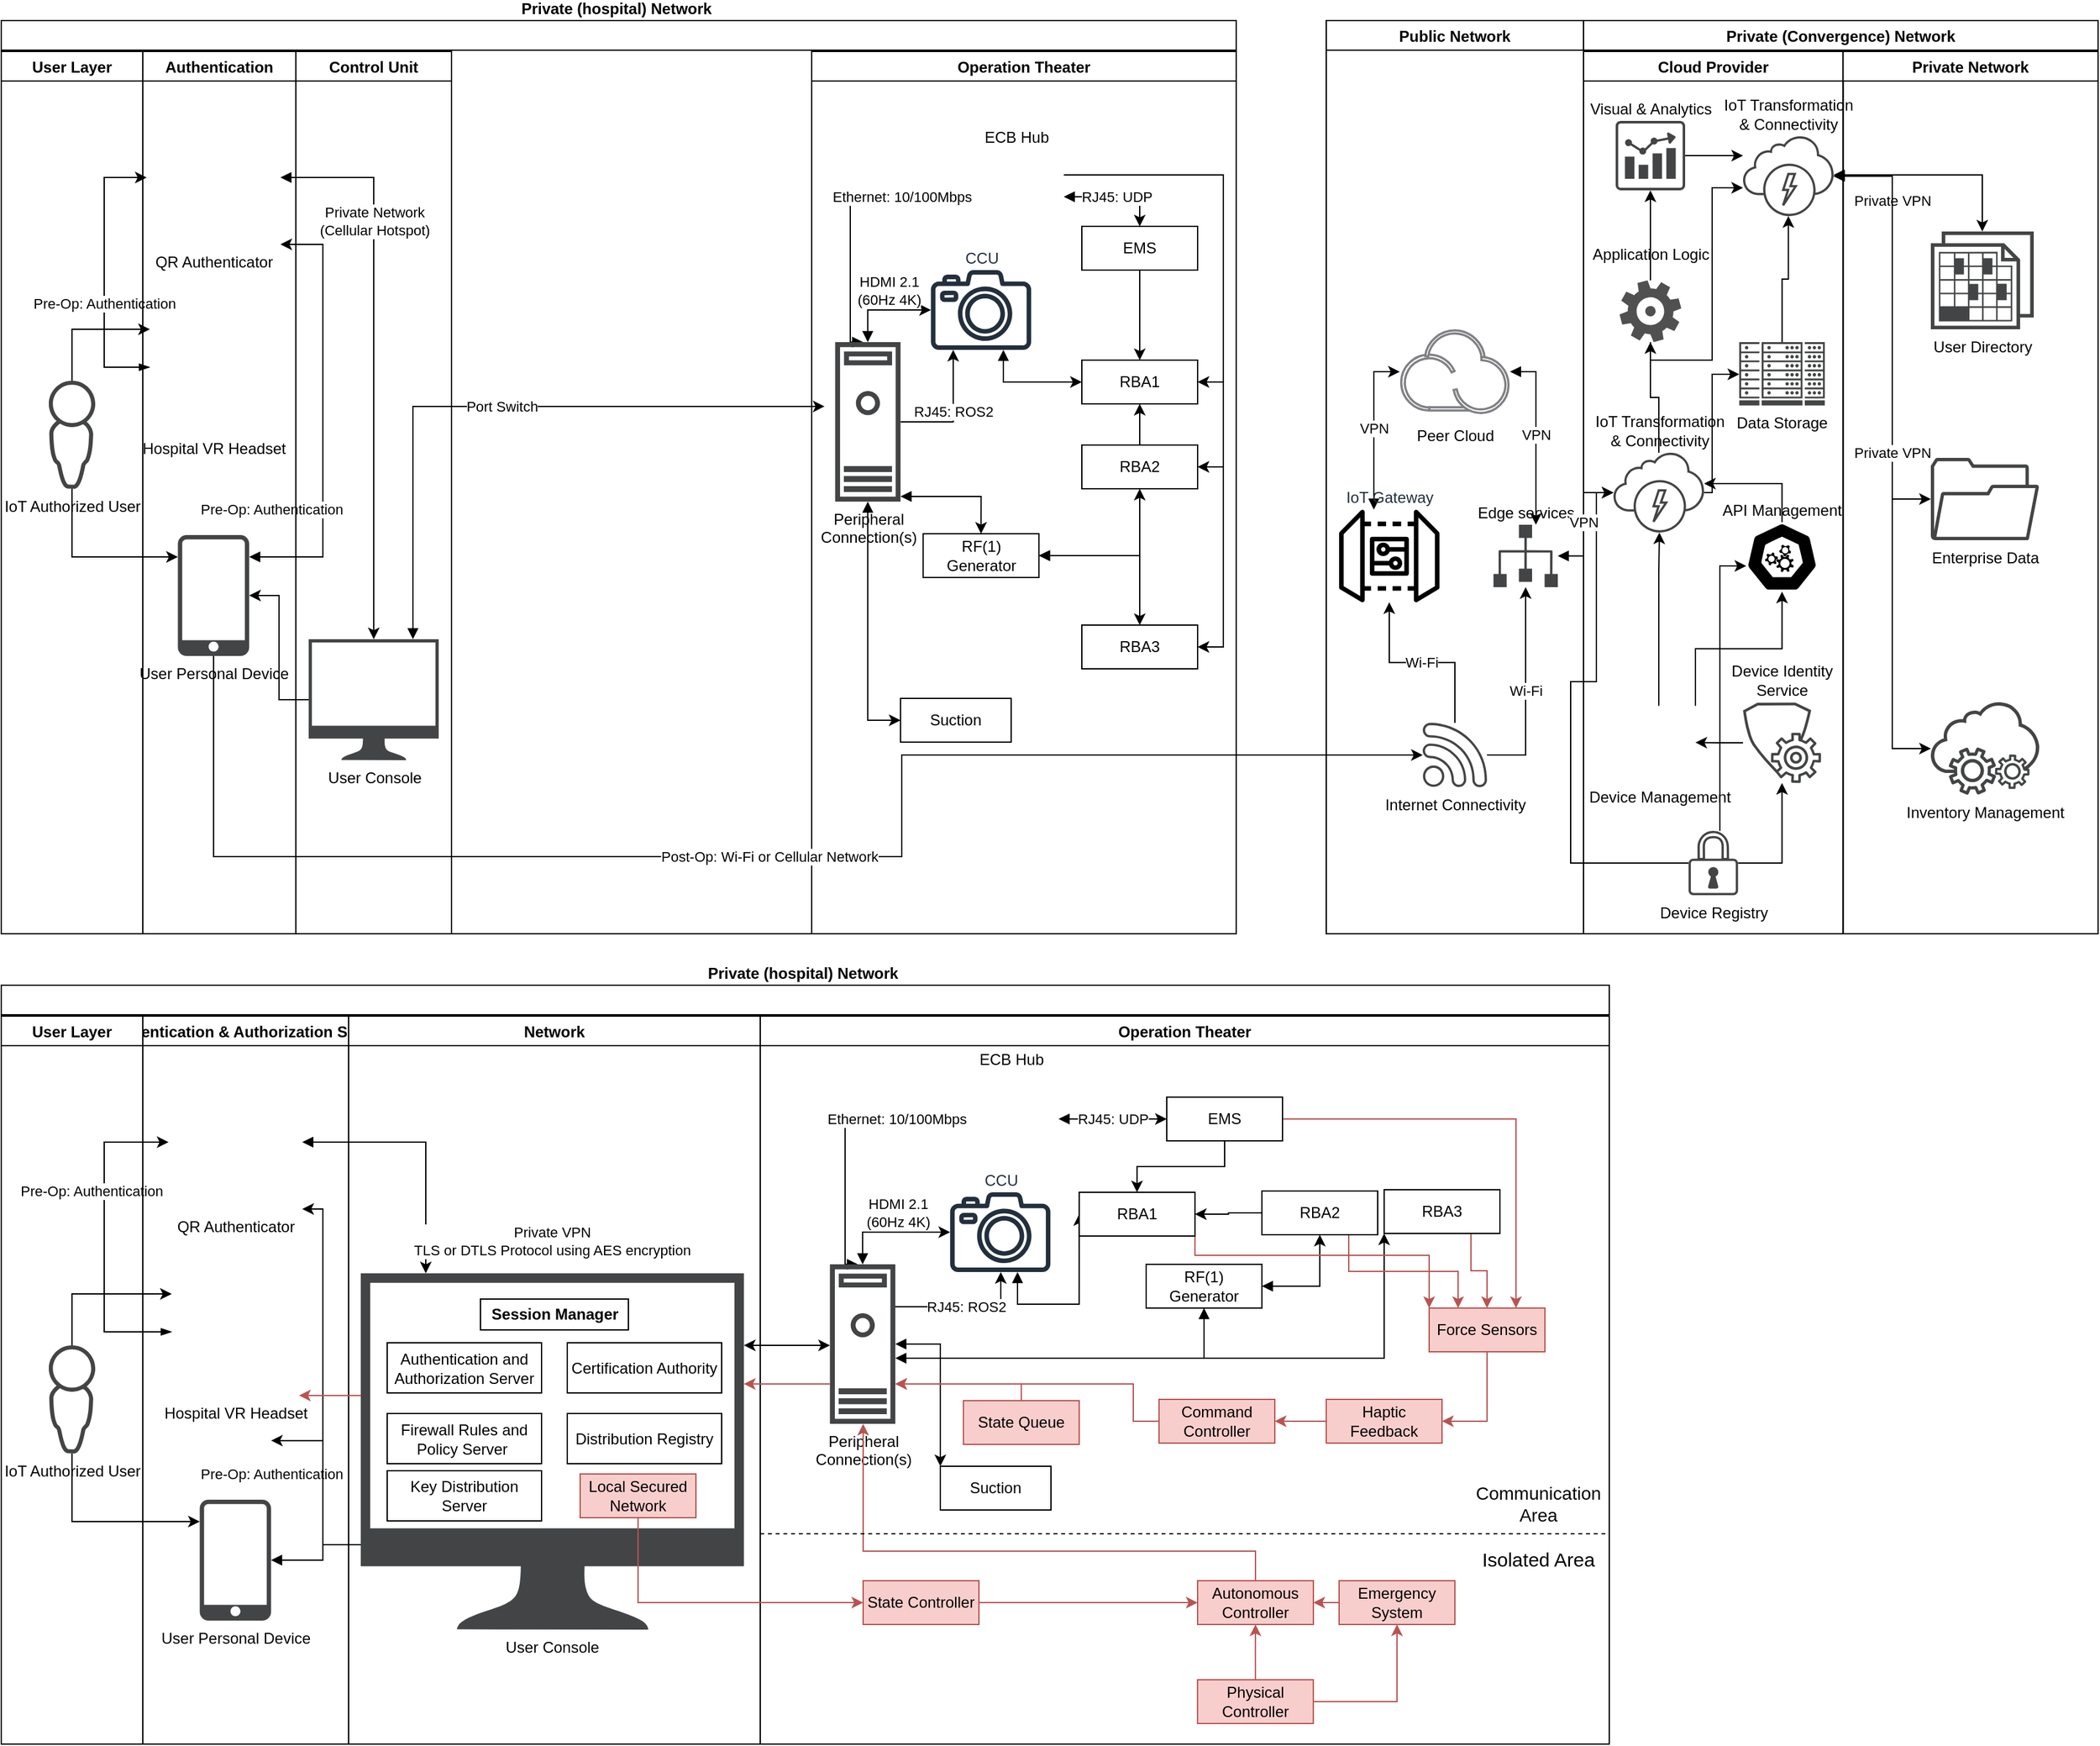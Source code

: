 <mxfile version="23.1.4" type="github">
  <diagram name="Page-1" id="AcW0Z6PNNwn7plAulHl2">
    <mxGraphModel dx="1687" dy="918" grid="1" gridSize="10" guides="1" tooltips="1" connect="1" arrows="1" fold="1" page="1" pageScale="1" pageWidth="850" pageHeight="1100" math="0" shadow="0">
      <root>
        <mxCell id="0" />
        <mxCell id="1" parent="0" />
        <mxCell id="jM8FYMFcYMsa3xAurdGT-1" value="&#xa;Private (hospital) Network " style="swimlane;shadow=0;verticalAlign=bottom;labelPosition=center;verticalLabelPosition=top;align=center;" vertex="1" parent="1">
          <mxGeometry x="50" y="40" width="960" height="710" as="geometry">
            <mxRectangle x="50" y="40" width="190" height="30" as="alternateBounds" />
          </mxGeometry>
        </mxCell>
        <mxCell id="jM8FYMFcYMsa3xAurdGT-2" value="Authentication" style="swimlane;startSize=23;shadow=0;" vertex="1" parent="jM8FYMFcYMsa3xAurdGT-1">
          <mxGeometry x="110" y="24" width="119" height="686" as="geometry" />
        </mxCell>
        <mxCell id="jM8FYMFcYMsa3xAurdGT-3" value="Pre-Op: Authentication" style="edgeStyle=orthogonalEdgeStyle;rounded=0;orthogonalLoop=1;jettySize=auto;html=1;exitX=0;exitY=0.5;exitDx=0;exitDy=0;entryX=0;entryY=0.5;entryDx=0;entryDy=0;startArrow=blockThin;startFill=1;" edge="1" parent="jM8FYMFcYMsa3xAurdGT-2" source="jM8FYMFcYMsa3xAurdGT-4" target="jM8FYMFcYMsa3xAurdGT-5">
          <mxGeometry x="-0.213" relative="1" as="geometry">
            <Array as="points">
              <mxPoint x="-30" y="246" />
              <mxPoint x="-30" y="98" />
            </Array>
            <mxPoint as="offset" />
          </mxGeometry>
        </mxCell>
        <mxCell id="jM8FYMFcYMsa3xAurdGT-4" value="Hospital VR Headset" style="shape=image;html=1;verticalAlign=top;verticalLabelPosition=bottom;labelBackgroundColor=#ffffff;imageAspect=0;aspect=fixed;image=https://cdn2.iconfinder.com/data/icons/business-and-education-1/512/142_VR_googles_headset_reality_virtual_technology_smart-128.png" vertex="1" parent="jM8FYMFcYMsa3xAurdGT-2">
          <mxGeometry x="5.5" y="196" width="99" height="99" as="geometry" />
        </mxCell>
        <mxCell id="jM8FYMFcYMsa3xAurdGT-5" value="QR Authenticator" style="shape=image;html=1;verticalAlign=top;verticalLabelPosition=bottom;labelBackgroundColor=#ffffff;imageAspect=0;aspect=fixed;image=https://cdn1.iconfinder.com/data/icons/iconoir-vol-3/24/qr-code-128.png" vertex="1" parent="jM8FYMFcYMsa3xAurdGT-2">
          <mxGeometry x="3" y="46" width="104" height="104" as="geometry" />
        </mxCell>
        <mxCell id="jM8FYMFcYMsa3xAurdGT-6" value="Pre-Op: Authentication" style="edgeStyle=orthogonalEdgeStyle;rounded=0;orthogonalLoop=1;jettySize=auto;html=1;entryX=1;entryY=1;entryDx=0;entryDy=0;startArrow=block;startFill=1;" edge="1" parent="jM8FYMFcYMsa3xAurdGT-2" source="jM8FYMFcYMsa3xAurdGT-7" target="jM8FYMFcYMsa3xAurdGT-5">
          <mxGeometry x="-0.896" y="37" relative="1" as="geometry">
            <mxPoint x="100" y="98" as="targetPoint" />
            <Array as="points">
              <mxPoint x="140" y="393" />
              <mxPoint x="140" y="150" />
            </Array>
            <mxPoint as="offset" />
          </mxGeometry>
        </mxCell>
        <mxCell id="jM8FYMFcYMsa3xAurdGT-7" value="User Personal Device" style="sketch=0;pointerEvents=1;shadow=0;dashed=0;html=1;strokeColor=none;fillColor=#434445;aspect=fixed;labelPosition=center;verticalLabelPosition=bottom;verticalAlign=top;align=center;outlineConnect=0;shape=mxgraph.vvd.phone;" vertex="1" parent="jM8FYMFcYMsa3xAurdGT-2">
          <mxGeometry x="27.27" y="376" width="55.46" height="94" as="geometry" />
        </mxCell>
        <mxCell id="jM8FYMFcYMsa3xAurdGT-8" value="Operation Theater" style="swimlane;startSize=23;shadow=0;" vertex="1" parent="jM8FYMFcYMsa3xAurdGT-1">
          <mxGeometry x="630" y="24" width="330" height="686" as="geometry" />
        </mxCell>
        <mxCell id="jM8FYMFcYMsa3xAurdGT-9" value="Ethernet: 10/100Mbps" style="edgeStyle=orthogonalEdgeStyle;shape=connector;rounded=0;orthogonalLoop=1;jettySize=auto;html=1;entryX=0;entryY=0.5;entryDx=0;entryDy=0;labelBackgroundColor=default;strokeColor=default;align=center;verticalAlign=middle;fontFamily=Helvetica;fontSize=11;fontColor=default;endArrow=classic;exitX=0.428;exitY=0;exitDx=0;exitDy=0;exitPerimeter=0;startArrow=block;startFill=1;" edge="1" parent="jM8FYMFcYMsa3xAurdGT-8" source="jM8FYMFcYMsa3xAurdGT-14" target="jM8FYMFcYMsa3xAurdGT-25">
          <mxGeometry x="0.516" relative="1" as="geometry">
            <Array as="points">
              <mxPoint x="30" y="226" />
              <mxPoint x="30" y="113" />
            </Array>
            <mxPoint as="offset" />
          </mxGeometry>
        </mxCell>
        <mxCell id="jM8FYMFcYMsa3xAurdGT-10" value="HDMI 2.1&lt;br&gt;(60Hz 4K)" style="edgeStyle=orthogonalEdgeStyle;shape=connector;rounded=0;orthogonalLoop=1;jettySize=auto;html=1;labelBackgroundColor=default;strokeColor=default;align=center;verticalAlign=middle;fontFamily=Helvetica;fontSize=11;fontColor=default;endArrow=classic;startArrow=block;startFill=1;" edge="1" parent="jM8FYMFcYMsa3xAurdGT-8" source="jM8FYMFcYMsa3xAurdGT-14" target="jM8FYMFcYMsa3xAurdGT-16">
          <mxGeometry x="0.117" y="15" relative="1" as="geometry">
            <Array as="points">
              <mxPoint x="44" y="201" />
            </Array>
            <mxPoint as="offset" />
          </mxGeometry>
        </mxCell>
        <mxCell id="jM8FYMFcYMsa3xAurdGT-11" style="edgeStyle=orthogonalEdgeStyle;shape=connector;rounded=0;orthogonalLoop=1;jettySize=auto;html=1;entryX=0.5;entryY=0;entryDx=0;entryDy=0;labelBackgroundColor=default;strokeColor=default;align=center;verticalAlign=middle;fontFamily=Helvetica;fontSize=11;fontColor=default;endArrow=classic;startArrow=block;startFill=1;" edge="1" parent="jM8FYMFcYMsa3xAurdGT-8" source="jM8FYMFcYMsa3xAurdGT-14" target="jM8FYMFcYMsa3xAurdGT-20">
          <mxGeometry relative="1" as="geometry">
            <Array as="points">
              <mxPoint x="132" y="346" />
            </Array>
          </mxGeometry>
        </mxCell>
        <mxCell id="jM8FYMFcYMsa3xAurdGT-12" style="edgeStyle=orthogonalEdgeStyle;shape=connector;rounded=0;orthogonalLoop=1;jettySize=auto;html=1;entryX=0;entryY=0.5;entryDx=0;entryDy=0;labelBackgroundColor=default;strokeColor=default;align=center;verticalAlign=middle;fontFamily=Helvetica;fontSize=11;fontColor=default;endArrow=classic;startArrow=block;startFill=1;" edge="1" parent="jM8FYMFcYMsa3xAurdGT-8" source="jM8FYMFcYMsa3xAurdGT-14" target="jM8FYMFcYMsa3xAurdGT-17">
          <mxGeometry relative="1" as="geometry">
            <Array as="points">
              <mxPoint x="44" y="520" />
            </Array>
          </mxGeometry>
        </mxCell>
        <mxCell id="jM8FYMFcYMsa3xAurdGT-13" value="RJ45: ROS2" style="edgeStyle=orthogonalEdgeStyle;rounded=0;orthogonalLoop=1;jettySize=auto;html=1;" edge="1" parent="jM8FYMFcYMsa3xAurdGT-8" source="jM8FYMFcYMsa3xAurdGT-14" target="jM8FYMFcYMsa3xAurdGT-16">
          <mxGeometry relative="1" as="geometry">
            <Array as="points">
              <mxPoint x="110" y="288" />
            </Array>
          </mxGeometry>
        </mxCell>
        <mxCell id="jM8FYMFcYMsa3xAurdGT-14" value="Peripheral&lt;br&gt;Connection(s)" style="sketch=0;pointerEvents=1;shadow=0;dashed=0;html=1;strokeColor=none;fillColor=#434445;aspect=fixed;labelPosition=center;verticalLabelPosition=bottom;verticalAlign=top;align=center;outlineConnect=0;shape=mxgraph.vvd.machine;" vertex="1" parent="jM8FYMFcYMsa3xAurdGT-8">
          <mxGeometry x="18.23" y="226" width="50.84" height="124" as="geometry" />
        </mxCell>
        <mxCell id="jM8FYMFcYMsa3xAurdGT-15" style="edgeStyle=orthogonalEdgeStyle;shape=connector;rounded=0;orthogonalLoop=1;jettySize=auto;html=1;entryX=0;entryY=0.5;entryDx=0;entryDy=0;labelBackgroundColor=default;strokeColor=default;align=center;verticalAlign=middle;fontFamily=Helvetica;fontSize=11;fontColor=default;endArrow=classic;startArrow=block;startFill=1;" edge="1" parent="jM8FYMFcYMsa3xAurdGT-8" source="jM8FYMFcYMsa3xAurdGT-16" target="jM8FYMFcYMsa3xAurdGT-26">
          <mxGeometry relative="1" as="geometry">
            <Array as="points">
              <mxPoint x="149" y="257" />
            </Array>
          </mxGeometry>
        </mxCell>
        <mxCell id="jM8FYMFcYMsa3xAurdGT-16" value="CCU" style="sketch=0;outlineConnect=0;fontColor=#232F3E;gradientColor=none;fillColor=#232F3D;strokeColor=none;dashed=0;verticalLabelPosition=top;verticalAlign=bottom;align=center;html=1;fontSize=12;fontStyle=0;aspect=fixed;pointerEvents=1;shape=mxgraph.aws4.camera2;labelPosition=center;" vertex="1" parent="jM8FYMFcYMsa3xAurdGT-8">
          <mxGeometry x="92.65" y="170" width="78" height="62" as="geometry" />
        </mxCell>
        <mxCell id="jM8FYMFcYMsa3xAurdGT-17" value="Suction" style="rounded=0;whiteSpace=wrap;html=1;" vertex="1" parent="jM8FYMFcYMsa3xAurdGT-8">
          <mxGeometry x="69.07" y="503" width="86" height="34" as="geometry" />
        </mxCell>
        <mxCell id="jM8FYMFcYMsa3xAurdGT-18" style="edgeStyle=orthogonalEdgeStyle;shape=connector;rounded=0;orthogonalLoop=1;jettySize=auto;html=1;entryX=0.5;entryY=1;entryDx=0;entryDy=0;labelBackgroundColor=default;strokeColor=default;align=center;verticalAlign=middle;fontFamily=Helvetica;fontSize=11;fontColor=default;endArrow=classic;startArrow=block;startFill=1;" edge="1" parent="jM8FYMFcYMsa3xAurdGT-8" source="jM8FYMFcYMsa3xAurdGT-20" target="jM8FYMFcYMsa3xAurdGT-28">
          <mxGeometry relative="1" as="geometry" />
        </mxCell>
        <mxCell id="jM8FYMFcYMsa3xAurdGT-19" style="edgeStyle=orthogonalEdgeStyle;shape=connector;rounded=0;orthogonalLoop=1;jettySize=auto;html=1;entryX=0.5;entryY=0;entryDx=0;entryDy=0;labelBackgroundColor=default;strokeColor=default;align=center;verticalAlign=middle;fontFamily=Helvetica;fontSize=11;fontColor=default;endArrow=classic;startArrow=block;startFill=1;" edge="1" parent="jM8FYMFcYMsa3xAurdGT-8" source="jM8FYMFcYMsa3xAurdGT-20" target="jM8FYMFcYMsa3xAurdGT-29">
          <mxGeometry relative="1" as="geometry" />
        </mxCell>
        <mxCell id="jM8FYMFcYMsa3xAurdGT-20" value="RF(1) Generator" style="rounded=0;whiteSpace=wrap;html=1;" vertex="1" parent="jM8FYMFcYMsa3xAurdGT-8">
          <mxGeometry x="86.65" y="375" width="90" height="34" as="geometry" />
        </mxCell>
        <mxCell id="jM8FYMFcYMsa3xAurdGT-21" value="RJ45: UDP" style="edgeStyle=orthogonalEdgeStyle;shape=connector;rounded=0;orthogonalLoop=1;jettySize=auto;html=1;exitX=1;exitY=0.5;exitDx=0;exitDy=0;entryX=0.5;entryY=0;entryDx=0;entryDy=0;labelBackgroundColor=default;strokeColor=default;align=center;verticalAlign=middle;fontFamily=Helvetica;fontSize=11;fontColor=default;endArrow=classic;startArrow=block;startFill=1;" edge="1" parent="jM8FYMFcYMsa3xAurdGT-8" source="jM8FYMFcYMsa3xAurdGT-25" target="jM8FYMFcYMsa3xAurdGT-31">
          <mxGeometry relative="1" as="geometry" />
        </mxCell>
        <mxCell id="jM8FYMFcYMsa3xAurdGT-22" style="edgeStyle=orthogonalEdgeStyle;shape=connector;rounded=0;orthogonalLoop=1;jettySize=auto;html=1;labelBackgroundColor=default;strokeColor=default;align=center;verticalAlign=middle;fontFamily=Helvetica;fontSize=11;fontColor=default;endArrow=classic;" edge="1" parent="jM8FYMFcYMsa3xAurdGT-8" source="jM8FYMFcYMsa3xAurdGT-25" target="jM8FYMFcYMsa3xAurdGT-26">
          <mxGeometry relative="1" as="geometry">
            <Array as="points">
              <mxPoint x="320" y="96" />
              <mxPoint x="320" y="257" />
            </Array>
          </mxGeometry>
        </mxCell>
        <mxCell id="jM8FYMFcYMsa3xAurdGT-23" style="edgeStyle=orthogonalEdgeStyle;shape=connector;rounded=0;orthogonalLoop=1;jettySize=auto;html=1;entryX=1;entryY=0.5;entryDx=0;entryDy=0;labelBackgroundColor=default;strokeColor=default;align=center;verticalAlign=middle;fontFamily=Helvetica;fontSize=11;fontColor=default;endArrow=classic;" edge="1" parent="jM8FYMFcYMsa3xAurdGT-8" source="jM8FYMFcYMsa3xAurdGT-25" target="jM8FYMFcYMsa3xAurdGT-28">
          <mxGeometry relative="1" as="geometry">
            <Array as="points">
              <mxPoint x="320" y="96" />
              <mxPoint x="320" y="323" />
            </Array>
          </mxGeometry>
        </mxCell>
        <mxCell id="jM8FYMFcYMsa3xAurdGT-24" style="edgeStyle=orthogonalEdgeStyle;shape=connector;rounded=0;orthogonalLoop=1;jettySize=auto;html=1;entryX=1;entryY=0.5;entryDx=0;entryDy=0;labelBackgroundColor=default;strokeColor=default;align=center;verticalAlign=middle;fontFamily=Helvetica;fontSize=11;fontColor=default;endArrow=classic;" edge="1" parent="jM8FYMFcYMsa3xAurdGT-8" source="jM8FYMFcYMsa3xAurdGT-25" target="jM8FYMFcYMsa3xAurdGT-29">
          <mxGeometry relative="1" as="geometry">
            <Array as="points">
              <mxPoint x="320" y="96" />
              <mxPoint x="320" y="463" />
            </Array>
          </mxGeometry>
        </mxCell>
        <mxCell id="jM8FYMFcYMsa3xAurdGT-25" value="ECB Hub" style="shape=image;html=1;verticalAlign=bottom;verticalLabelPosition=top;labelBackgroundColor=#ffffff;imageAspect=0;aspect=fixed;image=https://cdn1.iconfinder.com/data/icons/bootstrap-vol-3/16/motherboard-128.png;labelPosition=center;align=center;" vertex="1" parent="jM8FYMFcYMsa3xAurdGT-8">
          <mxGeometry x="122" y="76" width="74" height="74" as="geometry" />
        </mxCell>
        <mxCell id="jM8FYMFcYMsa3xAurdGT-26" value="RBA1" style="rounded=0;whiteSpace=wrap;html=1;" vertex="1" parent="jM8FYMFcYMsa3xAurdGT-8">
          <mxGeometry x="210" y="240" width="90" height="34" as="geometry" />
        </mxCell>
        <mxCell id="jM8FYMFcYMsa3xAurdGT-27" value="" style="edgeStyle=orthogonalEdgeStyle;shape=connector;rounded=0;orthogonalLoop=1;jettySize=auto;html=1;labelBackgroundColor=default;strokeColor=default;align=center;verticalAlign=middle;fontFamily=Helvetica;fontSize=11;fontColor=default;endArrow=classic;" edge="1" parent="jM8FYMFcYMsa3xAurdGT-8" source="jM8FYMFcYMsa3xAurdGT-28" target="jM8FYMFcYMsa3xAurdGT-26">
          <mxGeometry relative="1" as="geometry" />
        </mxCell>
        <mxCell id="jM8FYMFcYMsa3xAurdGT-28" value="RBA2" style="rounded=0;whiteSpace=wrap;html=1;" vertex="1" parent="jM8FYMFcYMsa3xAurdGT-8">
          <mxGeometry x="210" y="306" width="90" height="34" as="geometry" />
        </mxCell>
        <mxCell id="jM8FYMFcYMsa3xAurdGT-29" value="RBA3" style="rounded=0;whiteSpace=wrap;html=1;" vertex="1" parent="jM8FYMFcYMsa3xAurdGT-8">
          <mxGeometry x="210" y="446" width="90" height="34" as="geometry" />
        </mxCell>
        <mxCell id="jM8FYMFcYMsa3xAurdGT-30" value="" style="edgeStyle=orthogonalEdgeStyle;shape=connector;rounded=0;orthogonalLoop=1;jettySize=auto;html=1;labelBackgroundColor=default;strokeColor=default;align=center;verticalAlign=middle;fontFamily=Helvetica;fontSize=11;fontColor=default;endArrow=classic;" edge="1" parent="jM8FYMFcYMsa3xAurdGT-8" source="jM8FYMFcYMsa3xAurdGT-31" target="jM8FYMFcYMsa3xAurdGT-26">
          <mxGeometry relative="1" as="geometry" />
        </mxCell>
        <mxCell id="jM8FYMFcYMsa3xAurdGT-31" value="EMS" style="rounded=0;whiteSpace=wrap;html=1;" vertex="1" parent="jM8FYMFcYMsa3xAurdGT-8">
          <mxGeometry x="210" y="136" width="90" height="34" as="geometry" />
        </mxCell>
        <mxCell id="jM8FYMFcYMsa3xAurdGT-76" value="Control Unit" style="swimlane;startSize=23;shadow=0;" vertex="1" parent="jM8FYMFcYMsa3xAurdGT-1">
          <mxGeometry x="229" y="24" width="121" height="686" as="geometry" />
        </mxCell>
        <mxCell id="jM8FYMFcYMsa3xAurdGT-77" value="User Console" style="sketch=0;pointerEvents=1;shadow=0;dashed=0;html=1;strokeColor=none;fillColor=#434445;aspect=fixed;labelPosition=center;verticalLabelPosition=bottom;verticalAlign=top;align=center;outlineConnect=0;shape=mxgraph.vvd.monitor;" vertex="1" parent="jM8FYMFcYMsa3xAurdGT-76">
          <mxGeometry x="9.96" y="457" width="101.08" height="94" as="geometry" />
        </mxCell>
        <mxCell id="jM8FYMFcYMsa3xAurdGT-78" value="Private Network&lt;br&gt;(Cellular Hotspot)" style="edgeStyle=orthogonalEdgeStyle;shape=connector;rounded=0;orthogonalLoop=1;jettySize=auto;html=1;labelBackgroundColor=default;strokeColor=default;align=center;verticalAlign=middle;fontFamily=Helvetica;fontSize=11;fontColor=default;endArrow=classic;startArrow=block;startFill=1;" edge="1" parent="jM8FYMFcYMsa3xAurdGT-1" source="jM8FYMFcYMsa3xAurdGT-5" target="jM8FYMFcYMsa3xAurdGT-77">
          <mxGeometry x="-0.503" relative="1" as="geometry">
            <mxPoint as="offset" />
          </mxGeometry>
        </mxCell>
        <mxCell id="jM8FYMFcYMsa3xAurdGT-79" value="Port Switch" style="edgeStyle=orthogonalEdgeStyle;shape=connector;rounded=0;orthogonalLoop=1;jettySize=auto;html=1;labelBackgroundColor=default;strokeColor=default;align=center;verticalAlign=middle;fontFamily=Helvetica;fontSize=11;fontColor=default;endArrow=classic;startArrow=block;startFill=1;entryX=-0.162;entryY=0.403;entryDx=0;entryDy=0;entryPerimeter=0;" edge="1" parent="jM8FYMFcYMsa3xAurdGT-1" source="jM8FYMFcYMsa3xAurdGT-77" target="jM8FYMFcYMsa3xAurdGT-14">
          <mxGeometry relative="1" as="geometry">
            <Array as="points">
              <mxPoint x="320" y="300" />
            </Array>
          </mxGeometry>
        </mxCell>
        <mxCell id="jM8FYMFcYMsa3xAurdGT-80" style="edgeStyle=orthogonalEdgeStyle;shape=connector;rounded=0;orthogonalLoop=1;jettySize=auto;html=1;labelBackgroundColor=default;strokeColor=default;align=center;verticalAlign=middle;fontFamily=Helvetica;fontSize=11;fontColor=default;endArrow=classic;" edge="1" parent="jM8FYMFcYMsa3xAurdGT-1" source="jM8FYMFcYMsa3xAurdGT-77" target="jM8FYMFcYMsa3xAurdGT-7">
          <mxGeometry relative="1" as="geometry" />
        </mxCell>
        <mxCell id="jM8FYMFcYMsa3xAurdGT-32" value="User Layer" style="swimlane;startSize=23;shadow=0;" vertex="1" parent="1">
          <mxGeometry x="50" y="64" width="110" height="686" as="geometry" />
        </mxCell>
        <mxCell id="jM8FYMFcYMsa3xAurdGT-33" value="IoT Authorized User" style="sketch=0;pointerEvents=1;shadow=0;dashed=0;html=1;strokeColor=none;fillColor=#434445;aspect=fixed;labelPosition=center;verticalLabelPosition=bottom;verticalAlign=top;align=center;outlineConnect=0;shape=mxgraph.vvd.administrator;" vertex="1" parent="jM8FYMFcYMsa3xAurdGT-32">
          <mxGeometry x="36.94" y="256" width="36.12" height="84" as="geometry" />
        </mxCell>
        <mxCell id="jM8FYMFcYMsa3xAurdGT-34" value="Private (Convergence) Network" style="swimlane;shadow=0;" vertex="1" parent="1">
          <mxGeometry x="1280" y="40" width="400" height="710" as="geometry">
            <mxRectangle x="50" y="40" width="190" height="30" as="alternateBounds" />
          </mxGeometry>
        </mxCell>
        <mxCell id="jM8FYMFcYMsa3xAurdGT-35" value="Cloud Provider" style="swimlane;startSize=23;shadow=0;" vertex="1" parent="jM8FYMFcYMsa3xAurdGT-34">
          <mxGeometry y="24" width="201.78" height="686" as="geometry" />
        </mxCell>
        <mxCell id="jM8FYMFcYMsa3xAurdGT-36" style="edgeStyle=orthogonalEdgeStyle;shape=connector;rounded=0;orthogonalLoop=1;jettySize=auto;html=1;labelBackgroundColor=default;strokeColor=default;align=center;verticalAlign=middle;fontFamily=Helvetica;fontSize=11;fontColor=default;endArrow=classic;" edge="1" parent="jM8FYMFcYMsa3xAurdGT-35" source="jM8FYMFcYMsa3xAurdGT-37" target="jM8FYMFcYMsa3xAurdGT-53">
          <mxGeometry relative="1" as="geometry" />
        </mxCell>
        <mxCell id="jM8FYMFcYMsa3xAurdGT-37" value="Data Storage" style="sketch=0;pointerEvents=1;shadow=0;dashed=0;html=1;strokeColor=none;fillColor=#434445;aspect=fixed;labelPosition=center;verticalLabelPosition=bottom;verticalAlign=top;align=center;outlineConnect=0;shape=mxgraph.vvd.datacenter;" vertex="1" parent="jM8FYMFcYMsa3xAurdGT-35">
          <mxGeometry x="121.07" y="226" width="66.49" height="49.2" as="geometry" />
        </mxCell>
        <mxCell id="jM8FYMFcYMsa3xAurdGT-38" style="edgeStyle=orthogonalEdgeStyle;shape=connector;rounded=0;orthogonalLoop=1;jettySize=auto;html=1;labelBackgroundColor=default;strokeColor=default;align=center;verticalAlign=middle;fontFamily=Helvetica;fontSize=11;fontColor=default;endArrow=classic;" edge="1" parent="jM8FYMFcYMsa3xAurdGT-35" source="jM8FYMFcYMsa3xAurdGT-40" target="jM8FYMFcYMsa3xAurdGT-55">
          <mxGeometry relative="1" as="geometry" />
        </mxCell>
        <mxCell id="jM8FYMFcYMsa3xAurdGT-39" style="edgeStyle=orthogonalEdgeStyle;shape=connector;rounded=0;orthogonalLoop=1;jettySize=auto;html=1;labelBackgroundColor=default;strokeColor=default;align=center;verticalAlign=middle;fontFamily=Helvetica;fontSize=11;fontColor=default;endArrow=classic;" edge="1" parent="jM8FYMFcYMsa3xAurdGT-35" source="jM8FYMFcYMsa3xAurdGT-40" target="jM8FYMFcYMsa3xAurdGT-53">
          <mxGeometry relative="1" as="geometry">
            <Array as="points">
              <mxPoint x="52" y="240" />
              <mxPoint x="100" y="240" />
              <mxPoint x="100" y="106" />
            </Array>
          </mxGeometry>
        </mxCell>
        <mxCell id="jM8FYMFcYMsa3xAurdGT-40" value="&lt;p style=&quot;line-height: 80%;&quot;&gt;Application Logic&lt;/p&gt;" style="sketch=0;pointerEvents=1;shadow=0;dashed=0;html=1;strokeColor=none;fillColor=#505050;labelPosition=center;verticalLabelPosition=top;verticalAlign=bottom;outlineConnect=0;align=center;shape=mxgraph.office.concepts.settings_office_365;" vertex="1" parent="jM8FYMFcYMsa3xAurdGT-35">
          <mxGeometry x="28" y="178" width="48" height="48" as="geometry" />
        </mxCell>
        <mxCell id="jM8FYMFcYMsa3xAurdGT-41" style="edgeStyle=orthogonalEdgeStyle;shape=connector;rounded=0;orthogonalLoop=1;jettySize=auto;html=1;labelBackgroundColor=default;strokeColor=default;align=center;verticalAlign=middle;fontFamily=Helvetica;fontSize=11;fontColor=default;endArrow=classic;" edge="1" parent="jM8FYMFcYMsa3xAurdGT-35" source="jM8FYMFcYMsa3xAurdGT-43" target="jM8FYMFcYMsa3xAurdGT-40">
          <mxGeometry relative="1" as="geometry" />
        </mxCell>
        <mxCell id="jM8FYMFcYMsa3xAurdGT-42" style="edgeStyle=orthogonalEdgeStyle;shape=connector;rounded=0;orthogonalLoop=1;jettySize=auto;html=1;labelBackgroundColor=default;strokeColor=default;align=center;verticalAlign=middle;fontFamily=Helvetica;fontSize=11;fontColor=default;endArrow=classic;" edge="1" parent="jM8FYMFcYMsa3xAurdGT-35" source="jM8FYMFcYMsa3xAurdGT-43" target="jM8FYMFcYMsa3xAurdGT-37">
          <mxGeometry relative="1" as="geometry">
            <Array as="points">
              <mxPoint x="100" y="343" />
              <mxPoint x="100" y="251" />
            </Array>
          </mxGeometry>
        </mxCell>
        <mxCell id="jM8FYMFcYMsa3xAurdGT-43" value="IoT Transformation &lt;br&gt;&amp;amp; Connectivity" style="sketch=0;pointerEvents=1;shadow=0;dashed=0;html=1;strokeColor=none;fillColor=#434445;aspect=fixed;labelPosition=center;verticalLabelPosition=top;verticalAlign=bottom;align=center;outlineConnect=0;shape=mxgraph.vvd.service_provider_cloud_environment;" vertex="1" parent="jM8FYMFcYMsa3xAurdGT-35">
          <mxGeometry x="23.27" y="312" width="70.46" height="62" as="geometry" />
        </mxCell>
        <mxCell id="jM8FYMFcYMsa3xAurdGT-44" style="edgeStyle=orthogonalEdgeStyle;shape=connector;rounded=0;orthogonalLoop=1;jettySize=auto;html=1;exitX=0.5;exitY=0;exitDx=0;exitDy=0;labelBackgroundColor=default;strokeColor=default;align=center;verticalAlign=middle;fontFamily=Helvetica;fontSize=11;fontColor=default;endArrow=classic;" edge="1" parent="jM8FYMFcYMsa3xAurdGT-35" source="jM8FYMFcYMsa3xAurdGT-45" target="jM8FYMFcYMsa3xAurdGT-43">
          <mxGeometry relative="1" as="geometry">
            <Array as="points">
              <mxPoint x="59" y="406" />
              <mxPoint x="59" y="406" />
            </Array>
          </mxGeometry>
        </mxCell>
        <mxCell id="jM8FYMFcYMsa3xAurdGT-45" value="Device Management" style="shape=image;html=1;verticalAlign=top;verticalLabelPosition=bottom;labelBackgroundColor=#ffffff;imageAspect=0;aspect=fixed;image=https://cdn0.iconfinder.com/data/icons/call-center-and-service/32/27-Settings-128.png" vertex="1" parent="jM8FYMFcYMsa3xAurdGT-35">
          <mxGeometry x="30" y="508.75" width="57" height="57" as="geometry" />
        </mxCell>
        <mxCell id="jM8FYMFcYMsa3xAurdGT-46" style="edgeStyle=orthogonalEdgeStyle;shape=connector;rounded=0;orthogonalLoop=1;jettySize=auto;html=1;labelBackgroundColor=default;strokeColor=default;align=center;verticalAlign=middle;fontFamily=Helvetica;fontSize=11;fontColor=default;endArrow=classic;" edge="1" parent="jM8FYMFcYMsa3xAurdGT-35" source="jM8FYMFcYMsa3xAurdGT-47" target="jM8FYMFcYMsa3xAurdGT-45">
          <mxGeometry relative="1" as="geometry" />
        </mxCell>
        <mxCell id="jM8FYMFcYMsa3xAurdGT-47" value="Device Identity &lt;br&gt;Service" style="sketch=0;pointerEvents=1;shadow=0;dashed=0;html=1;strokeColor=none;fillColor=#434445;aspect=fixed;labelPosition=center;verticalLabelPosition=top;verticalAlign=bottom;align=center;outlineConnect=0;shape=mxgraph.vvd.protection_group_config;" vertex="1" parent="jM8FYMFcYMsa3xAurdGT-35">
          <mxGeometry x="124" y="506.25" width="60.63" height="62.5" as="geometry" />
        </mxCell>
        <mxCell id="jM8FYMFcYMsa3xAurdGT-48" style="edgeStyle=orthogonalEdgeStyle;shape=connector;rounded=0;orthogonalLoop=1;jettySize=auto;html=1;labelBackgroundColor=default;strokeColor=default;align=center;verticalAlign=middle;fontFamily=Helvetica;fontSize=11;fontColor=default;endArrow=classic;" edge="1" parent="jM8FYMFcYMsa3xAurdGT-35" source="jM8FYMFcYMsa3xAurdGT-50" target="jM8FYMFcYMsa3xAurdGT-47">
          <mxGeometry relative="1" as="geometry" />
        </mxCell>
        <mxCell id="jM8FYMFcYMsa3xAurdGT-49" style="edgeStyle=orthogonalEdgeStyle;shape=connector;rounded=0;orthogonalLoop=1;jettySize=auto;html=1;labelBackgroundColor=default;strokeColor=default;align=center;verticalAlign=middle;fontFamily=Helvetica;fontSize=11;fontColor=default;endArrow=classic;" edge="1" parent="jM8FYMFcYMsa3xAurdGT-35" source="jM8FYMFcYMsa3xAurdGT-50" target="jM8FYMFcYMsa3xAurdGT-43">
          <mxGeometry relative="1" as="geometry">
            <Array as="points">
              <mxPoint x="-10" y="631" />
              <mxPoint x="-10" y="490" />
              <mxPoint x="10" y="490" />
              <mxPoint x="10" y="343" />
            </Array>
          </mxGeometry>
        </mxCell>
        <mxCell id="jM8FYMFcYMsa3xAurdGT-50" value="Device Registry" style="sketch=0;pointerEvents=1;shadow=0;dashed=0;html=1;strokeColor=none;fillColor=#434445;aspect=fixed;labelPosition=center;verticalLabelPosition=bottom;verticalAlign=top;align=center;outlineConnect=0;shape=mxgraph.vvd.security;" vertex="1" parent="jM8FYMFcYMsa3xAurdGT-35">
          <mxGeometry x="81.64" y="606" width="38.5" height="50" as="geometry" />
        </mxCell>
        <mxCell id="jM8FYMFcYMsa3xAurdGT-51" style="edgeStyle=orthogonalEdgeStyle;shape=connector;rounded=0;orthogonalLoop=1;jettySize=auto;html=1;exitX=0.5;exitY=0;exitDx=0;exitDy=0;exitPerimeter=0;labelBackgroundColor=default;strokeColor=default;align=center;verticalAlign=middle;fontFamily=Helvetica;fontSize=11;fontColor=default;endArrow=classic;" edge="1" parent="jM8FYMFcYMsa3xAurdGT-35" source="jM8FYMFcYMsa3xAurdGT-52" target="jM8FYMFcYMsa3xAurdGT-43">
          <mxGeometry relative="1" as="geometry">
            <Array as="points">
              <mxPoint x="154" y="336" />
            </Array>
          </mxGeometry>
        </mxCell>
        <mxCell id="jM8FYMFcYMsa3xAurdGT-52" value="&lt;br&gt;&lt;br&gt;&lt;br&gt;&lt;br&gt;&lt;br&gt;API Management" style="aspect=fixed;sketch=0;html=1;dashed=0;whitespace=wrap;fillColor=#00000;strokeColor=#ffffff;points=[[0.005,0.63,0],[0.1,0.2,0],[0.9,0.2,0],[0.5,0,0],[0.995,0.63,0],[0.72,0.99,0],[0.5,1,0],[0.28,0.99,0]];shape=mxgraph.kubernetes.icon2;prIcon=api;labelPosition=center;verticalLabelPosition=top;align=center;verticalAlign=bottom;" vertex="1" parent="jM8FYMFcYMsa3xAurdGT-35">
          <mxGeometry x="126.19" y="366" width="56.25" height="54" as="geometry" />
        </mxCell>
        <mxCell id="jM8FYMFcYMsa3xAurdGT-53" value="IoT Transformation &lt;br&gt;&amp;amp; Connectivity" style="sketch=0;pointerEvents=1;shadow=0;dashed=0;html=1;strokeColor=none;fillColor=#434445;aspect=fixed;labelPosition=center;verticalLabelPosition=top;verticalAlign=bottom;align=center;outlineConnect=0;shape=mxgraph.vvd.service_provider_cloud_environment;" vertex="1" parent="jM8FYMFcYMsa3xAurdGT-35">
          <mxGeometry x="124.0" y="66" width="70.46" height="62" as="geometry" />
        </mxCell>
        <mxCell id="jM8FYMFcYMsa3xAurdGT-54" style="edgeStyle=orthogonalEdgeStyle;shape=connector;rounded=0;orthogonalLoop=1;jettySize=auto;html=1;labelBackgroundColor=default;strokeColor=default;align=center;verticalAlign=middle;fontFamily=Helvetica;fontSize=11;fontColor=default;endArrow=classic;" edge="1" parent="jM8FYMFcYMsa3xAurdGT-35" source="jM8FYMFcYMsa3xAurdGT-55" target="jM8FYMFcYMsa3xAurdGT-53">
          <mxGeometry relative="1" as="geometry">
            <Array as="points">
              <mxPoint x="50" y="77" />
            </Array>
          </mxGeometry>
        </mxCell>
        <mxCell id="jM8FYMFcYMsa3xAurdGT-55" value="Visual &amp;amp; Analytics" style="sketch=0;pointerEvents=1;shadow=0;dashed=0;html=1;strokeColor=none;fillColor=#434445;aspect=fixed;labelPosition=center;verticalLabelPosition=top;verticalAlign=bottom;align=center;outlineConnect=0;shape=mxgraph.vvd.vrops;" vertex="1" parent="jM8FYMFcYMsa3xAurdGT-35">
          <mxGeometry x="25" y="54" width="54" height="54" as="geometry" />
        </mxCell>
        <mxCell id="jM8FYMFcYMsa3xAurdGT-56" style="edgeStyle=orthogonalEdgeStyle;shape=connector;rounded=0;orthogonalLoop=1;jettySize=auto;html=1;exitX=1;exitY=0;exitDx=0;exitDy=0;entryX=0.5;entryY=1;entryDx=0;entryDy=0;entryPerimeter=0;labelBackgroundColor=default;strokeColor=default;align=center;verticalAlign=middle;fontFamily=Helvetica;fontSize=11;fontColor=default;endArrow=classic;" edge="1" parent="jM8FYMFcYMsa3xAurdGT-35" source="jM8FYMFcYMsa3xAurdGT-45" target="jM8FYMFcYMsa3xAurdGT-52">
          <mxGeometry relative="1" as="geometry" />
        </mxCell>
        <mxCell id="jM8FYMFcYMsa3xAurdGT-57" style="edgeStyle=orthogonalEdgeStyle;shape=connector;rounded=0;orthogonalLoop=1;jettySize=auto;html=1;entryX=0.005;entryY=0.63;entryDx=0;entryDy=0;entryPerimeter=0;labelBackgroundColor=default;strokeColor=default;align=center;verticalAlign=middle;fontFamily=Helvetica;fontSize=11;fontColor=default;endArrow=classic;" edge="1" parent="jM8FYMFcYMsa3xAurdGT-35" source="jM8FYMFcYMsa3xAurdGT-50" target="jM8FYMFcYMsa3xAurdGT-52">
          <mxGeometry relative="1" as="geometry">
            <Array as="points">
              <mxPoint x="106" y="400" />
            </Array>
          </mxGeometry>
        </mxCell>
        <mxCell id="jM8FYMFcYMsa3xAurdGT-58" value="Private Network" style="swimlane;startSize=23;shadow=0;" vertex="1" parent="jM8FYMFcYMsa3xAurdGT-34">
          <mxGeometry x="201.78" y="24" width="198.22" height="686" as="geometry" />
        </mxCell>
        <mxCell id="jM8FYMFcYMsa3xAurdGT-59" value="User Directory" style="sketch=0;pointerEvents=1;shadow=0;dashed=0;html=1;strokeColor=none;fillColor=#434445;aspect=fixed;labelPosition=center;verticalLabelPosition=bottom;verticalAlign=top;align=center;outlineConnect=0;shape=mxgraph.vvd.blueprint;" vertex="1" parent="jM8FYMFcYMsa3xAurdGT-58">
          <mxGeometry x="68.22" y="140" width="80" height="76" as="geometry" />
        </mxCell>
        <mxCell id="jM8FYMFcYMsa3xAurdGT-60" value="Inventory Management" style="sketch=0;pointerEvents=1;shadow=0;dashed=0;html=1;strokeColor=none;fillColor=#434445;aspect=fixed;labelPosition=center;verticalLabelPosition=bottom;verticalAlign=top;align=center;outlineConnect=0;shape=mxgraph.vvd.on_demand_self_service;" vertex="1" parent="jM8FYMFcYMsa3xAurdGT-58">
          <mxGeometry x="68.22" y="506" width="84.71" height="72" as="geometry" />
        </mxCell>
        <mxCell id="jM8FYMFcYMsa3xAurdGT-61" value="Enterprise Data" style="sketch=0;pointerEvents=1;shadow=0;dashed=0;html=1;strokeColor=none;fillColor=#434445;aspect=fixed;labelPosition=center;verticalLabelPosition=bottom;verticalAlign=top;align=center;outlineConnect=0;shape=mxgraph.vvd.folder;" vertex="1" parent="jM8FYMFcYMsa3xAurdGT-58">
          <mxGeometry x="68.22" y="316" width="84.21" height="64" as="geometry" />
        </mxCell>
        <mxCell id="jM8FYMFcYMsa3xAurdGT-62" value="Private VPN" style="edgeStyle=orthogonalEdgeStyle;shape=connector;rounded=0;orthogonalLoop=1;jettySize=auto;html=1;labelBackgroundColor=default;strokeColor=default;align=center;verticalAlign=middle;fontFamily=Helvetica;fontSize=11;fontColor=default;endArrow=classic;startArrow=block;startFill=1;" edge="1" parent="jM8FYMFcYMsa3xAurdGT-34" source="jM8FYMFcYMsa3xAurdGT-53" target="jM8FYMFcYMsa3xAurdGT-59">
          <mxGeometry x="-0.429" y="-20" relative="1" as="geometry">
            <Array as="points">
              <mxPoint x="310" y="120" />
            </Array>
            <mxPoint as="offset" />
          </mxGeometry>
        </mxCell>
        <mxCell id="jM8FYMFcYMsa3xAurdGT-63" style="edgeStyle=orthogonalEdgeStyle;shape=connector;rounded=0;orthogonalLoop=1;jettySize=auto;html=1;labelBackgroundColor=default;strokeColor=default;align=center;verticalAlign=middle;fontFamily=Helvetica;fontSize=11;fontColor=default;endArrow=classic;startArrow=block;startFill=1;" edge="1" parent="jM8FYMFcYMsa3xAurdGT-34" source="jM8FYMFcYMsa3xAurdGT-53" target="jM8FYMFcYMsa3xAurdGT-61">
          <mxGeometry relative="1" as="geometry">
            <Array as="points">
              <mxPoint x="240" y="121" />
              <mxPoint x="240" y="372" />
            </Array>
          </mxGeometry>
        </mxCell>
        <mxCell id="jM8FYMFcYMsa3xAurdGT-64" value="Private VPN" style="edgeStyle=orthogonalEdgeStyle;shape=connector;rounded=0;orthogonalLoop=1;jettySize=auto;html=1;labelBackgroundColor=default;strokeColor=default;align=center;verticalAlign=middle;fontFamily=Helvetica;fontSize=11;fontColor=default;endArrow=classic;startArrow=block;startFill=1;" edge="1" parent="jM8FYMFcYMsa3xAurdGT-34" source="jM8FYMFcYMsa3xAurdGT-53" target="jM8FYMFcYMsa3xAurdGT-60">
          <mxGeometry relative="1" as="geometry">
            <Array as="points">
              <mxPoint x="240" y="121" />
              <mxPoint x="240" y="566" />
            </Array>
          </mxGeometry>
        </mxCell>
        <mxCell id="jM8FYMFcYMsa3xAurdGT-65" value="Public Network" style="swimlane;startSize=23;shadow=0;" vertex="1" parent="1">
          <mxGeometry x="1080" y="40" width="200" height="710" as="geometry" />
        </mxCell>
        <mxCell id="jM8FYMFcYMsa3xAurdGT-66" value="VPN" style="edgeStyle=orthogonalEdgeStyle;shape=connector;rounded=0;orthogonalLoop=1;jettySize=auto;html=1;exitX=1;exitY=0.5;exitDx=0;exitDy=0;labelBackgroundColor=default;strokeColor=default;align=center;verticalAlign=middle;fontFamily=Helvetica;fontSize=11;fontColor=default;endArrow=classic;startArrow=block;startFill=1;" edge="1" parent="jM8FYMFcYMsa3xAurdGT-65" source="jM8FYMFcYMsa3xAurdGT-67" target="jM8FYMFcYMsa3xAurdGT-70">
          <mxGeometry relative="1" as="geometry">
            <Array as="points">
              <mxPoint x="163" y="273" />
            </Array>
          </mxGeometry>
        </mxCell>
        <mxCell id="jM8FYMFcYMsa3xAurdGT-67" value="Peer Cloud" style="image;aspect=fixed;perimeter=ellipsePerimeter;html=1;align=center;shadow=0;dashed=0;fontColor=#00000;labelBackgroundColor=default;fontSize=12;spacingTop=3;image=img/lib/ibm/miscellaneous/peer_cloud.svg;strokeColor=#000000;" vertex="1" parent="jM8FYMFcYMsa3xAurdGT-65">
          <mxGeometry x="57.14" y="240" width="85.71" height="66" as="geometry" />
        </mxCell>
        <mxCell id="jM8FYMFcYMsa3xAurdGT-68" value="VPN" style="edgeStyle=orthogonalEdgeStyle;shape=connector;rounded=0;orthogonalLoop=1;jettySize=auto;html=1;entryX=0;entryY=0.5;entryDx=0;entryDy=0;labelBackgroundColor=default;strokeColor=default;align=center;verticalAlign=middle;fontFamily=Helvetica;fontSize=11;fontColor=default;endArrow=classic;startArrow=block;startFill=1;" edge="1" parent="jM8FYMFcYMsa3xAurdGT-65" source="jM8FYMFcYMsa3xAurdGT-69" target="jM8FYMFcYMsa3xAurdGT-67">
          <mxGeometry relative="1" as="geometry">
            <Array as="points">
              <mxPoint x="37" y="273" />
            </Array>
          </mxGeometry>
        </mxCell>
        <mxCell id="jM8FYMFcYMsa3xAurdGT-69" value="IoT Gateway" style="sketch=0;outlineConnect=0;fontColor=#232F3E;gradientColor=none;fillColor=#00000;strokeColor=none;dashed=0;verticalLabelPosition=top;verticalAlign=bottom;align=center;html=1;fontSize=12;fontStyle=0;aspect=fixed;pointerEvents=1;shape=mxgraph.aws4.iot_device_gateway;labelPosition=center;" vertex="1" parent="jM8FYMFcYMsa3xAurdGT-65">
          <mxGeometry x="10" y="379.75" width="78" height="73" as="geometry" />
        </mxCell>
        <mxCell id="jM8FYMFcYMsa3xAurdGT-70" value="Edge services" style="sketch=0;pointerEvents=1;shadow=0;dashed=0;html=1;strokeColor=none;fillColor=#434445;aspect=fixed;labelPosition=center;verticalLabelPosition=top;verticalAlign=bottom;align=center;outlineConnect=0;shape=mxgraph.vvd.infrastructure;" vertex="1" parent="jM8FYMFcYMsa3xAurdGT-65">
          <mxGeometry x="130" y="392" width="50" height="48.5" as="geometry" />
        </mxCell>
        <mxCell id="jM8FYMFcYMsa3xAurdGT-71" value="Wi-Fi" style="edgeStyle=orthogonalEdgeStyle;shape=connector;rounded=0;orthogonalLoop=1;jettySize=auto;html=1;labelBackgroundColor=default;strokeColor=default;align=center;verticalAlign=middle;fontFamily=Helvetica;fontSize=11;fontColor=default;endArrow=classic;" edge="1" parent="jM8FYMFcYMsa3xAurdGT-65" source="jM8FYMFcYMsa3xAurdGT-73" target="jM8FYMFcYMsa3xAurdGT-69">
          <mxGeometry relative="1" as="geometry" />
        </mxCell>
        <mxCell id="jM8FYMFcYMsa3xAurdGT-72" value="Wi-Fi" style="edgeStyle=orthogonalEdgeStyle;shape=connector;rounded=0;orthogonalLoop=1;jettySize=auto;html=1;labelBackgroundColor=default;strokeColor=default;align=center;verticalAlign=middle;fontFamily=Helvetica;fontSize=11;fontColor=default;endArrow=classic;" edge="1" parent="jM8FYMFcYMsa3xAurdGT-65" source="jM8FYMFcYMsa3xAurdGT-73" target="jM8FYMFcYMsa3xAurdGT-70">
          <mxGeometry relative="1" as="geometry" />
        </mxCell>
        <mxCell id="jM8FYMFcYMsa3xAurdGT-73" value="Internet Connectivity" style="sketch=0;pointerEvents=1;shadow=0;dashed=0;html=1;strokeColor=none;fillColor=#434445;aspect=fixed;labelPosition=center;verticalLabelPosition=bottom;verticalAlign=top;align=center;outlineConnect=0;shape=mxgraph.vvd.wi_fi;" vertex="1" parent="jM8FYMFcYMsa3xAurdGT-65">
          <mxGeometry x="75" y="546" width="50" height="50" as="geometry" />
        </mxCell>
        <mxCell id="jM8FYMFcYMsa3xAurdGT-74" value="" style="edgeStyle=orthogonalEdgeStyle;rounded=0;orthogonalLoop=1;jettySize=auto;html=1;" edge="1" parent="1" source="jM8FYMFcYMsa3xAurdGT-33" target="jM8FYMFcYMsa3xAurdGT-7">
          <mxGeometry relative="1" as="geometry">
            <Array as="points">
              <mxPoint x="105" y="457" />
            </Array>
          </mxGeometry>
        </mxCell>
        <mxCell id="jM8FYMFcYMsa3xAurdGT-75" style="edgeStyle=orthogonalEdgeStyle;rounded=0;orthogonalLoop=1;jettySize=auto;html=1;" edge="1" parent="1" source="jM8FYMFcYMsa3xAurdGT-33" target="jM8FYMFcYMsa3xAurdGT-4">
          <mxGeometry relative="1" as="geometry">
            <Array as="points">
              <mxPoint x="105" y="280" />
            </Array>
          </mxGeometry>
        </mxCell>
        <mxCell id="jM8FYMFcYMsa3xAurdGT-81" value="Post-Op: Wi-Fi or Cellular Network" style="edgeStyle=orthogonalEdgeStyle;shape=connector;rounded=0;orthogonalLoop=1;jettySize=auto;html=1;labelBackgroundColor=default;strokeColor=default;align=center;verticalAlign=middle;fontFamily=Helvetica;fontSize=11;fontColor=default;endArrow=classic;startArrow=none;startFill=0;" edge="1" parent="1" source="jM8FYMFcYMsa3xAurdGT-7" target="jM8FYMFcYMsa3xAurdGT-73">
          <mxGeometry relative="1" as="geometry">
            <Array as="points">
              <mxPoint x="215" y="690" />
              <mxPoint x="750" y="690" />
              <mxPoint x="750" y="611" />
            </Array>
          </mxGeometry>
        </mxCell>
        <mxCell id="jM8FYMFcYMsa3xAurdGT-82" value="VPN" style="edgeStyle=orthogonalEdgeStyle;shape=connector;rounded=0;orthogonalLoop=1;jettySize=auto;html=1;labelBackgroundColor=default;strokeColor=default;align=center;verticalAlign=middle;fontFamily=Helvetica;fontSize=11;fontColor=default;endArrow=classic;startArrow=block;startFill=1;" edge="1" parent="1" source="jM8FYMFcYMsa3xAurdGT-70" target="jM8FYMFcYMsa3xAurdGT-43">
          <mxGeometry relative="1" as="geometry">
            <Array as="points">
              <mxPoint x="1280" y="456" />
              <mxPoint x="1280" y="407" />
            </Array>
          </mxGeometry>
        </mxCell>
        <mxCell id="jM8FYMFcYMsa3xAurdGT-83" value="&#xa;Private (hospital) Network " style="swimlane;shadow=0;verticalAlign=bottom;labelPosition=center;verticalLabelPosition=top;align=center;startSize=23;" vertex="1" parent="1">
          <mxGeometry x="50" y="790" width="1250" height="590" as="geometry">
            <mxRectangle x="50" y="40" width="190" height="30" as="alternateBounds" />
          </mxGeometry>
        </mxCell>
        <mxCell id="jM8FYMFcYMsa3xAurdGT-84" value="Authentication &amp; Authorization Server" style="swimlane;startSize=23;shadow=0;" vertex="1" parent="jM8FYMFcYMsa3xAurdGT-83">
          <mxGeometry x="110" y="24" width="160" height="566" as="geometry" />
        </mxCell>
        <mxCell id="jM8FYMFcYMsa3xAurdGT-85" value="Pre-Op: Authentication" style="edgeStyle=orthogonalEdgeStyle;rounded=0;orthogonalLoop=1;jettySize=auto;html=1;exitX=0;exitY=0.5;exitDx=0;exitDy=0;entryX=0;entryY=0.5;entryDx=0;entryDy=0;startArrow=blockThin;startFill=1;" edge="1" parent="jM8FYMFcYMsa3xAurdGT-84" source="jM8FYMFcYMsa3xAurdGT-86" target="jM8FYMFcYMsa3xAurdGT-87">
          <mxGeometry x="0.296" y="10" relative="1" as="geometry">
            <Array as="points">
              <mxPoint x="-30" y="246" />
              <mxPoint x="-30" y="98" />
            </Array>
            <mxPoint as="offset" />
          </mxGeometry>
        </mxCell>
        <mxCell id="jM8FYMFcYMsa3xAurdGT-86" value="Hospital VR Headset" style="shape=image;html=1;verticalAlign=top;verticalLabelPosition=bottom;labelBackgroundColor=#ffffff;imageAspect=0;aspect=fixed;image=https://cdn2.iconfinder.com/data/icons/business-and-education-1/512/142_VR_googles_headset_reality_virtual_technology_smart-128.png" vertex="1" parent="jM8FYMFcYMsa3xAurdGT-84">
          <mxGeometry x="22.5" y="196" width="99" height="99" as="geometry" />
        </mxCell>
        <mxCell id="jM8FYMFcYMsa3xAurdGT-87" value="QR Authenticator" style="shape=image;html=1;verticalAlign=top;verticalLabelPosition=bottom;labelBackgroundColor=#ffffff;imageAspect=0;aspect=fixed;image=https://cdn1.iconfinder.com/data/icons/iconoir-vol-3/24/qr-code-128.png" vertex="1" parent="jM8FYMFcYMsa3xAurdGT-84">
          <mxGeometry x="20" y="46" width="104" height="104" as="geometry" />
        </mxCell>
        <mxCell id="jM8FYMFcYMsa3xAurdGT-88" value="Pre-Op: Authentication" style="edgeStyle=orthogonalEdgeStyle;rounded=0;orthogonalLoop=1;jettySize=auto;html=1;entryX=1;entryY=1;entryDx=0;entryDy=0;startArrow=block;startFill=1;" edge="1" parent="jM8FYMFcYMsa3xAurdGT-84" source="jM8FYMFcYMsa3xAurdGT-89" target="jM8FYMFcYMsa3xAurdGT-87">
          <mxGeometry x="-0.348" y="40" relative="1" as="geometry">
            <mxPoint x="22" y="98" as="targetPoint" />
            <Array as="points">
              <mxPoint x="140" y="423" />
              <mxPoint x="140" y="150" />
            </Array>
            <mxPoint as="offset" />
          </mxGeometry>
        </mxCell>
        <mxCell id="jM8FYMFcYMsa3xAurdGT-89" value="User Personal Device" style="sketch=0;pointerEvents=1;shadow=0;dashed=0;html=1;strokeColor=none;fillColor=#434445;aspect=fixed;labelPosition=center;verticalLabelPosition=bottom;verticalAlign=top;align=center;outlineConnect=0;shape=mxgraph.vvd.phone;" vertex="1" parent="jM8FYMFcYMsa3xAurdGT-84">
          <mxGeometry x="44.27" y="376" width="55.46" height="94" as="geometry" />
        </mxCell>
        <mxCell id="jM8FYMFcYMsa3xAurdGT-90" value="Operation Theater" style="swimlane;startSize=23;shadow=0;" vertex="1" parent="jM8FYMFcYMsa3xAurdGT-83">
          <mxGeometry x="590" y="24" width="660" height="566" as="geometry" />
        </mxCell>
        <mxCell id="jM8FYMFcYMsa3xAurdGT-91" value="Ethernet: 10/100Mbps" style="edgeStyle=orthogonalEdgeStyle;shape=connector;rounded=0;orthogonalLoop=1;jettySize=auto;html=1;entryX=0;entryY=0.5;entryDx=0;entryDy=0;labelBackgroundColor=default;strokeColor=default;align=center;verticalAlign=middle;fontFamily=Helvetica;fontSize=11;fontColor=default;endArrow=classic;exitX=0.428;exitY=0;exitDx=0;exitDy=0;exitPerimeter=0;startArrow=block;startFill=1;" edge="1" parent="jM8FYMFcYMsa3xAurdGT-90" source="jM8FYMFcYMsa3xAurdGT-96" target="jM8FYMFcYMsa3xAurdGT-107">
          <mxGeometry x="0.516" relative="1" as="geometry">
            <Array as="points">
              <mxPoint x="65.94" y="193" />
              <mxPoint x="65.94" y="80" />
            </Array>
            <mxPoint as="offset" />
          </mxGeometry>
        </mxCell>
        <mxCell id="jM8FYMFcYMsa3xAurdGT-92" value="HDMI 2.1&lt;br&gt;(60Hz 4K)" style="edgeStyle=orthogonalEdgeStyle;shape=connector;rounded=0;orthogonalLoop=1;jettySize=auto;html=1;labelBackgroundColor=default;strokeColor=default;align=center;verticalAlign=middle;fontFamily=Helvetica;fontSize=11;fontColor=default;endArrow=classic;startArrow=block;startFill=1;" edge="1" parent="jM8FYMFcYMsa3xAurdGT-90" source="jM8FYMFcYMsa3xAurdGT-96" target="jM8FYMFcYMsa3xAurdGT-98">
          <mxGeometry x="0.117" y="15" relative="1" as="geometry">
            <Array as="points">
              <mxPoint x="79.94" y="168" />
            </Array>
            <mxPoint as="offset" />
          </mxGeometry>
        </mxCell>
        <mxCell id="jM8FYMFcYMsa3xAurdGT-93" style="edgeStyle=orthogonalEdgeStyle;shape=connector;rounded=0;orthogonalLoop=1;jettySize=auto;html=1;entryX=0.5;entryY=0;entryDx=0;entryDy=0;labelBackgroundColor=default;strokeColor=default;align=center;verticalAlign=middle;fontFamily=Helvetica;fontSize=11;fontColor=default;endArrow=classic;startArrow=block;startFill=1;" edge="1" parent="jM8FYMFcYMsa3xAurdGT-90" source="jM8FYMFcYMsa3xAurdGT-96" target="jM8FYMFcYMsa3xAurdGT-102">
          <mxGeometry relative="1" as="geometry">
            <Array as="points">
              <mxPoint x="345" y="266" />
            </Array>
          </mxGeometry>
        </mxCell>
        <mxCell id="jM8FYMFcYMsa3xAurdGT-94" style="edgeStyle=orthogonalEdgeStyle;shape=connector;rounded=0;orthogonalLoop=1;jettySize=auto;html=1;entryX=0;entryY=0;entryDx=0;entryDy=0;labelBackgroundColor=default;strokeColor=default;align=center;verticalAlign=middle;fontFamily=Helvetica;fontSize=11;fontColor=default;endArrow=classic;startArrow=block;startFill=1;" edge="1" parent="jM8FYMFcYMsa3xAurdGT-90" source="jM8FYMFcYMsa3xAurdGT-96" target="jM8FYMFcYMsa3xAurdGT-99">
          <mxGeometry relative="1" as="geometry">
            <Array as="points">
              <mxPoint x="140" y="255" />
            </Array>
          </mxGeometry>
        </mxCell>
        <mxCell id="jM8FYMFcYMsa3xAurdGT-95" value="RJ45: ROS2" style="edgeStyle=orthogonalEdgeStyle;rounded=0;orthogonalLoop=1;jettySize=auto;html=1;" edge="1" parent="jM8FYMFcYMsa3xAurdGT-90" source="jM8FYMFcYMsa3xAurdGT-96" target="jM8FYMFcYMsa3xAurdGT-98">
          <mxGeometry relative="1" as="geometry">
            <Array as="points">
              <mxPoint x="187" y="226" />
            </Array>
          </mxGeometry>
        </mxCell>
        <mxCell id="jM8FYMFcYMsa3xAurdGT-96" value="Peripheral&lt;br&gt;Connection(s)" style="sketch=0;pointerEvents=1;shadow=0;dashed=0;html=1;strokeColor=none;fillColor=#434445;aspect=fixed;labelPosition=center;verticalLabelPosition=bottom;verticalAlign=top;align=center;outlineConnect=0;shape=mxgraph.vvd.machine;" vertex="1" parent="jM8FYMFcYMsa3xAurdGT-90">
          <mxGeometry x="54.17" y="193" width="50.84" height="124" as="geometry" />
        </mxCell>
        <mxCell id="jM8FYMFcYMsa3xAurdGT-97" style="edgeStyle=orthogonalEdgeStyle;shape=connector;rounded=0;orthogonalLoop=1;jettySize=auto;html=1;entryX=0;entryY=0.5;entryDx=0;entryDy=0;labelBackgroundColor=default;strokeColor=default;align=center;verticalAlign=middle;fontFamily=Helvetica;fontSize=11;fontColor=default;endArrow=classic;startArrow=block;startFill=1;" edge="1" parent="jM8FYMFcYMsa3xAurdGT-90" source="jM8FYMFcYMsa3xAurdGT-98" target="jM8FYMFcYMsa3xAurdGT-108">
          <mxGeometry relative="1" as="geometry">
            <Array as="points">
              <mxPoint x="200" y="224" />
            </Array>
          </mxGeometry>
        </mxCell>
        <mxCell id="jM8FYMFcYMsa3xAurdGT-98" value="CCU" style="sketch=0;outlineConnect=0;fontColor=#232F3E;gradientColor=none;fillColor=#232F3D;strokeColor=none;dashed=0;verticalLabelPosition=top;verticalAlign=bottom;align=center;html=1;fontSize=12;fontStyle=0;aspect=fixed;pointerEvents=1;shape=mxgraph.aws4.camera2;labelPosition=center;" vertex="1" parent="jM8FYMFcYMsa3xAurdGT-90">
          <mxGeometry x="147.59" y="137" width="78" height="62" as="geometry" />
        </mxCell>
        <mxCell id="jM8FYMFcYMsa3xAurdGT-99" value="Suction" style="rounded=0;whiteSpace=wrap;html=1;" vertex="1" parent="jM8FYMFcYMsa3xAurdGT-90">
          <mxGeometry x="140" y="350" width="86" height="34" as="geometry" />
        </mxCell>
        <mxCell id="jM8FYMFcYMsa3xAurdGT-100" style="edgeStyle=orthogonalEdgeStyle;shape=connector;rounded=0;orthogonalLoop=1;jettySize=auto;html=1;entryX=0.5;entryY=1;entryDx=0;entryDy=0;labelBackgroundColor=default;strokeColor=default;align=center;verticalAlign=middle;fontFamily=Helvetica;fontSize=11;fontColor=default;endArrow=classic;startArrow=block;startFill=1;exitX=1;exitY=0.5;exitDx=0;exitDy=0;" edge="1" parent="jM8FYMFcYMsa3xAurdGT-90" source="jM8FYMFcYMsa3xAurdGT-102" target="jM8FYMFcYMsa3xAurdGT-110">
          <mxGeometry relative="1" as="geometry" />
        </mxCell>
        <mxCell id="jM8FYMFcYMsa3xAurdGT-101" style="edgeStyle=orthogonalEdgeStyle;shape=connector;rounded=0;orthogonalLoop=1;jettySize=auto;html=1;labelBackgroundColor=default;strokeColor=default;align=center;verticalAlign=middle;fontFamily=Helvetica;fontSize=11;fontColor=default;endArrow=classic;startArrow=block;startFill=1;entryX=0;entryY=1;entryDx=0;entryDy=0;" edge="1" parent="jM8FYMFcYMsa3xAurdGT-90" source="jM8FYMFcYMsa3xAurdGT-102" target="jM8FYMFcYMsa3xAurdGT-111">
          <mxGeometry relative="1" as="geometry">
            <mxPoint x="510" y="176" as="targetPoint" />
            <Array as="points">
              <mxPoint x="345" y="266" />
              <mxPoint x="485" y="266" />
            </Array>
          </mxGeometry>
        </mxCell>
        <mxCell id="jM8FYMFcYMsa3xAurdGT-102" value="RF(1) Generator" style="rounded=0;whiteSpace=wrap;html=1;" vertex="1" parent="jM8FYMFcYMsa3xAurdGT-90">
          <mxGeometry x="300" y="193" width="90" height="34" as="geometry" />
        </mxCell>
        <mxCell id="jM8FYMFcYMsa3xAurdGT-103" value="RJ45: UDP" style="edgeStyle=orthogonalEdgeStyle;shape=connector;rounded=0;orthogonalLoop=1;jettySize=auto;html=1;exitX=1;exitY=0.5;exitDx=0;exitDy=0;entryX=0;entryY=0.5;entryDx=0;entryDy=0;labelBackgroundColor=default;strokeColor=default;align=center;verticalAlign=middle;fontFamily=Helvetica;fontSize=11;fontColor=default;endArrow=classic;startArrow=block;startFill=1;" edge="1" parent="jM8FYMFcYMsa3xAurdGT-90" source="jM8FYMFcYMsa3xAurdGT-107" target="jM8FYMFcYMsa3xAurdGT-113">
          <mxGeometry relative="1" as="geometry">
            <Array as="points" />
          </mxGeometry>
        </mxCell>
        <mxCell id="jM8FYMFcYMsa3xAurdGT-107" value="ECB Hub" style="shape=image;html=1;verticalAlign=bottom;verticalLabelPosition=top;labelBackgroundColor=#ffffff;imageAspect=0;aspect=fixed;image=https://cdn1.iconfinder.com/data/icons/bootstrap-vol-3/16/motherboard-128.png;labelPosition=center;align=center;" vertex="1" parent="jM8FYMFcYMsa3xAurdGT-90">
          <mxGeometry x="157.94" y="43" width="74" height="74" as="geometry" />
        </mxCell>
        <mxCell id="jM8FYMFcYMsa3xAurdGT-157" style="edgeStyle=orthogonalEdgeStyle;rounded=0;orthogonalLoop=1;jettySize=auto;html=1;exitX=1;exitY=1;exitDx=0;exitDy=0;entryX=0;entryY=0;entryDx=0;entryDy=0;fillColor=#f8cecc;strokeColor=#b85450;" edge="1" parent="jM8FYMFcYMsa3xAurdGT-90" source="jM8FYMFcYMsa3xAurdGT-108" target="jM8FYMFcYMsa3xAurdGT-154">
          <mxGeometry relative="1" as="geometry">
            <Array as="points">
              <mxPoint x="338" y="186" />
              <mxPoint x="520" y="186" />
            </Array>
          </mxGeometry>
        </mxCell>
        <mxCell id="jM8FYMFcYMsa3xAurdGT-108" value="RBA1" style="rounded=0;whiteSpace=wrap;html=1;" vertex="1" parent="jM8FYMFcYMsa3xAurdGT-90">
          <mxGeometry x="247.94" y="137" width="90" height="34" as="geometry" />
        </mxCell>
        <mxCell id="jM8FYMFcYMsa3xAurdGT-109" value="" style="edgeStyle=orthogonalEdgeStyle;shape=connector;rounded=0;orthogonalLoop=1;jettySize=auto;html=1;labelBackgroundColor=default;strokeColor=default;align=center;verticalAlign=middle;fontFamily=Helvetica;fontSize=11;fontColor=default;endArrow=classic;" edge="1" parent="jM8FYMFcYMsa3xAurdGT-90" source="jM8FYMFcYMsa3xAurdGT-110" target="jM8FYMFcYMsa3xAurdGT-108">
          <mxGeometry relative="1" as="geometry" />
        </mxCell>
        <mxCell id="jM8FYMFcYMsa3xAurdGT-155" style="edgeStyle=orthogonalEdgeStyle;rounded=0;orthogonalLoop=1;jettySize=auto;html=1;exitX=0.75;exitY=1;exitDx=0;exitDy=0;entryX=0.5;entryY=0;entryDx=0;entryDy=0;fillColor=#f8cecc;strokeColor=#b85450;" edge="1" parent="jM8FYMFcYMsa3xAurdGT-90" source="jM8FYMFcYMsa3xAurdGT-111" target="jM8FYMFcYMsa3xAurdGT-154">
          <mxGeometry relative="1" as="geometry" />
        </mxCell>
        <mxCell id="jM8FYMFcYMsa3xAurdGT-111" value="RBA3" style="rounded=0;whiteSpace=wrap;html=1;" vertex="1" parent="jM8FYMFcYMsa3xAurdGT-90">
          <mxGeometry x="485" y="135" width="90" height="34" as="geometry" />
        </mxCell>
        <mxCell id="jM8FYMFcYMsa3xAurdGT-112" value="" style="edgeStyle=orthogonalEdgeStyle;shape=connector;rounded=0;orthogonalLoop=1;jettySize=auto;html=1;labelBackgroundColor=default;strokeColor=default;align=center;verticalAlign=middle;fontFamily=Helvetica;fontSize=11;fontColor=default;endArrow=classic;" edge="1" parent="jM8FYMFcYMsa3xAurdGT-90" source="jM8FYMFcYMsa3xAurdGT-113" target="jM8FYMFcYMsa3xAurdGT-108">
          <mxGeometry relative="1" as="geometry" />
        </mxCell>
        <mxCell id="jM8FYMFcYMsa3xAurdGT-133" style="edgeStyle=orthogonalEdgeStyle;rounded=0;orthogonalLoop=1;jettySize=auto;html=1;exitX=1;exitY=0.5;exitDx=0;exitDy=0;entryX=0.75;entryY=0;entryDx=0;entryDy=0;fillColor=#f8cecc;strokeColor=#b85450;" edge="1" parent="jM8FYMFcYMsa3xAurdGT-90" source="jM8FYMFcYMsa3xAurdGT-113" target="jM8FYMFcYMsa3xAurdGT-154">
          <mxGeometry relative="1" as="geometry">
            <Array as="points">
              <mxPoint x="588" y="80" />
            </Array>
          </mxGeometry>
        </mxCell>
        <mxCell id="jM8FYMFcYMsa3xAurdGT-113" value="EMS" style="rounded=0;whiteSpace=wrap;html=1;" vertex="1" parent="jM8FYMFcYMsa3xAurdGT-90">
          <mxGeometry x="316" y="63" width="90" height="34" as="geometry" />
        </mxCell>
        <mxCell id="jM8FYMFcYMsa3xAurdGT-140" style="edgeStyle=orthogonalEdgeStyle;rounded=0;orthogonalLoop=1;jettySize=auto;html=1;exitX=0;exitY=0.5;exitDx=0;exitDy=0;entryX=1;entryY=0.5;entryDx=0;entryDy=0;fillColor=#f8cecc;strokeColor=#b85450;" edge="1" parent="jM8FYMFcYMsa3xAurdGT-90" source="jM8FYMFcYMsa3xAurdGT-132" target="jM8FYMFcYMsa3xAurdGT-138">
          <mxGeometry relative="1" as="geometry" />
        </mxCell>
        <mxCell id="jM8FYMFcYMsa3xAurdGT-132" value="Haptic Feedback" style="rounded=0;whiteSpace=wrap;html=1;fillColor=#f8cecc;strokeColor=#b85450;" vertex="1" parent="jM8FYMFcYMsa3xAurdGT-90">
          <mxGeometry x="440.0" y="298" width="90" height="34" as="geometry" />
        </mxCell>
        <mxCell id="jM8FYMFcYMsa3xAurdGT-139" style="edgeStyle=orthogonalEdgeStyle;rounded=0;orthogonalLoop=1;jettySize=auto;html=1;exitX=0;exitY=0.5;exitDx=0;exitDy=0;strokeColor=#b85450;fillColor=#f8cecc;" edge="1" parent="jM8FYMFcYMsa3xAurdGT-90" source="jM8FYMFcYMsa3xAurdGT-138" target="jM8FYMFcYMsa3xAurdGT-96">
          <mxGeometry relative="1" as="geometry">
            <Array as="points">
              <mxPoint x="290" y="315" />
              <mxPoint x="290" y="286" />
            </Array>
          </mxGeometry>
        </mxCell>
        <mxCell id="jM8FYMFcYMsa3xAurdGT-138" value="Command Controller" style="rounded=0;whiteSpace=wrap;html=1;fillColor=#f8cecc;strokeColor=#b85450;" vertex="1" parent="jM8FYMFcYMsa3xAurdGT-90">
          <mxGeometry x="310" y="298" width="90" height="34" as="geometry" />
        </mxCell>
        <mxCell id="jM8FYMFcYMsa3xAurdGT-145" style="edgeStyle=orthogonalEdgeStyle;rounded=0;orthogonalLoop=1;jettySize=auto;html=1;exitX=0.5;exitY=0;exitDx=0;exitDy=0;fillColor=#f8cecc;strokeColor=#b85450;" edge="1" parent="jM8FYMFcYMsa3xAurdGT-90" source="jM8FYMFcYMsa3xAurdGT-143" target="jM8FYMFcYMsa3xAurdGT-96">
          <mxGeometry relative="1" as="geometry">
            <Array as="points">
              <mxPoint x="203" y="286" />
            </Array>
          </mxGeometry>
        </mxCell>
        <mxCell id="jM8FYMFcYMsa3xAurdGT-143" value="State Queue" style="rounded=0;whiteSpace=wrap;html=1;fillColor=#f8cecc;strokeColor=#b85450;" vertex="1" parent="jM8FYMFcYMsa3xAurdGT-90">
          <mxGeometry x="157.94" y="299" width="90" height="34" as="geometry" />
        </mxCell>
        <mxCell id="jM8FYMFcYMsa3xAurdGT-156" style="edgeStyle=orthogonalEdgeStyle;rounded=0;orthogonalLoop=1;jettySize=auto;html=1;exitX=0.75;exitY=1;exitDx=0;exitDy=0;entryX=0.25;entryY=0;entryDx=0;entryDy=0;fillColor=#f8cecc;strokeColor=#b85450;" edge="1" parent="jM8FYMFcYMsa3xAurdGT-90" source="jM8FYMFcYMsa3xAurdGT-110" target="jM8FYMFcYMsa3xAurdGT-154">
          <mxGeometry relative="1" as="geometry" />
        </mxCell>
        <mxCell id="jM8FYMFcYMsa3xAurdGT-110" value="RBA2" style="rounded=0;whiteSpace=wrap;html=1;" vertex="1" parent="jM8FYMFcYMsa3xAurdGT-90">
          <mxGeometry x="390" y="136" width="90" height="34" as="geometry" />
        </mxCell>
        <mxCell id="jM8FYMFcYMsa3xAurdGT-227" style="edgeStyle=orthogonalEdgeStyle;rounded=0;orthogonalLoop=1;jettySize=auto;html=1;exitX=0;exitY=0.5;exitDx=0;exitDy=0;entryX=1;entryY=0.5;entryDx=0;entryDy=0;fillColor=#f8cecc;strokeColor=#b85450;" edge="1" parent="jM8FYMFcYMsa3xAurdGT-90" source="jM8FYMFcYMsa3xAurdGT-153" target="jM8FYMFcYMsa3xAurdGT-224">
          <mxGeometry relative="1" as="geometry" />
        </mxCell>
        <mxCell id="jM8FYMFcYMsa3xAurdGT-153" value="Emergency System" style="rounded=0;whiteSpace=wrap;html=1;fillColor=#f8cecc;strokeColor=#b85450;" vertex="1" parent="jM8FYMFcYMsa3xAurdGT-90">
          <mxGeometry x="450" y="439" width="90" height="34" as="geometry" />
        </mxCell>
        <mxCell id="jM8FYMFcYMsa3xAurdGT-158" style="edgeStyle=orthogonalEdgeStyle;rounded=0;orthogonalLoop=1;jettySize=auto;html=1;exitX=0.5;exitY=1;exitDx=0;exitDy=0;entryX=1;entryY=0.5;entryDx=0;entryDy=0;fillColor=#f8cecc;strokeColor=#b85450;" edge="1" parent="jM8FYMFcYMsa3xAurdGT-90" source="jM8FYMFcYMsa3xAurdGT-154" target="jM8FYMFcYMsa3xAurdGT-132">
          <mxGeometry relative="1" as="geometry" />
        </mxCell>
        <mxCell id="jM8FYMFcYMsa3xAurdGT-154" value="Force Sensors" style="rounded=0;whiteSpace=wrap;html=1;fillColor=#f8cecc;strokeColor=#b85450;" vertex="1" parent="jM8FYMFcYMsa3xAurdGT-90">
          <mxGeometry x="520" y="227" width="90" height="34" as="geometry" />
        </mxCell>
        <mxCell id="jM8FYMFcYMsa3xAurdGT-159" value="" style="group" vertex="1" connectable="0" parent="jM8FYMFcYMsa3xAurdGT-90">
          <mxGeometry x="555" y="359" width="100" height="80" as="geometry" />
        </mxCell>
        <mxCell id="jM8FYMFcYMsa3xAurdGT-151" value="&lt;font style=&quot;font-size: 15px;&quot;&gt;Isolated Area&lt;/font&gt;" style="text;html=1;align=center;verticalAlign=middle;whiteSpace=wrap;rounded=0;" vertex="1" parent="jM8FYMFcYMsa3xAurdGT-159">
          <mxGeometry y="46" width="100" height="34" as="geometry" />
        </mxCell>
        <mxCell id="jM8FYMFcYMsa3xAurdGT-152" value="&lt;font style=&quot;font-size: 14px;&quot;&gt;Communication Area&lt;/font&gt;" style="text;html=1;align=center;verticalAlign=middle;whiteSpace=wrap;rounded=0;" vertex="1" parent="jM8FYMFcYMsa3xAurdGT-159">
          <mxGeometry x="5" width="90" height="40" as="geometry" />
        </mxCell>
        <mxCell id="jM8FYMFcYMsa3xAurdGT-228" style="edgeStyle=orthogonalEdgeStyle;rounded=0;orthogonalLoop=1;jettySize=auto;html=1;exitX=1;exitY=0.5;exitDx=0;exitDy=0;entryX=0;entryY=0.5;entryDx=0;entryDy=0;fillColor=#f8cecc;strokeColor=#b85450;" edge="1" parent="jM8FYMFcYMsa3xAurdGT-90" source="jM8FYMFcYMsa3xAurdGT-161" target="jM8FYMFcYMsa3xAurdGT-224">
          <mxGeometry relative="1" as="geometry" />
        </mxCell>
        <mxCell id="jM8FYMFcYMsa3xAurdGT-161" value="State Controller" style="rounded=0;whiteSpace=wrap;html=1;fillColor=#f8cecc;strokeColor=#b85450;" vertex="1" parent="jM8FYMFcYMsa3xAurdGT-90">
          <mxGeometry x="80" y="439" width="90" height="34" as="geometry" />
        </mxCell>
        <mxCell id="jM8FYMFcYMsa3xAurdGT-225" style="edgeStyle=orthogonalEdgeStyle;rounded=0;orthogonalLoop=1;jettySize=auto;html=1;exitX=0.5;exitY=0;exitDx=0;exitDy=0;entryX=0.5;entryY=1;entryDx=0;entryDy=0;fillColor=#f8cecc;strokeColor=#b85450;" edge="1" parent="jM8FYMFcYMsa3xAurdGT-90" source="jM8FYMFcYMsa3xAurdGT-222" target="jM8FYMFcYMsa3xAurdGT-224">
          <mxGeometry relative="1" as="geometry" />
        </mxCell>
        <mxCell id="jM8FYMFcYMsa3xAurdGT-226" style="edgeStyle=orthogonalEdgeStyle;rounded=0;orthogonalLoop=1;jettySize=auto;html=1;exitX=1;exitY=0.5;exitDx=0;exitDy=0;entryX=0.5;entryY=1;entryDx=0;entryDy=0;fillColor=#f8cecc;strokeColor=#b85450;" edge="1" parent="jM8FYMFcYMsa3xAurdGT-90" source="jM8FYMFcYMsa3xAurdGT-222" target="jM8FYMFcYMsa3xAurdGT-153">
          <mxGeometry relative="1" as="geometry" />
        </mxCell>
        <mxCell id="jM8FYMFcYMsa3xAurdGT-222" value="Physical Controller" style="rounded=0;whiteSpace=wrap;html=1;fillColor=#f8cecc;strokeColor=#b85450;" vertex="1" parent="jM8FYMFcYMsa3xAurdGT-90">
          <mxGeometry x="339.94" y="516" width="90" height="34" as="geometry" />
        </mxCell>
        <mxCell id="jM8FYMFcYMsa3xAurdGT-229" style="edgeStyle=orthogonalEdgeStyle;rounded=0;orthogonalLoop=1;jettySize=auto;html=1;exitX=0.5;exitY=0;exitDx=0;exitDy=0;fillColor=#f8cecc;strokeColor=#b85450;" edge="1" parent="jM8FYMFcYMsa3xAurdGT-90" source="jM8FYMFcYMsa3xAurdGT-224" target="jM8FYMFcYMsa3xAurdGT-96">
          <mxGeometry relative="1" as="geometry">
            <Array as="points">
              <mxPoint x="385" y="416" />
              <mxPoint x="80" y="416" />
            </Array>
          </mxGeometry>
        </mxCell>
        <mxCell id="jM8FYMFcYMsa3xAurdGT-224" value="Autonomous Controller" style="rounded=0;whiteSpace=wrap;html=1;fillColor=#f8cecc;strokeColor=#b85450;" vertex="1" parent="jM8FYMFcYMsa3xAurdGT-90">
          <mxGeometry x="340" y="439" width="90" height="34" as="geometry" />
        </mxCell>
        <mxCell id="jM8FYMFcYMsa3xAurdGT-114" value="Network" style="swimlane;startSize=23;shadow=0;" vertex="1" parent="jM8FYMFcYMsa3xAurdGT-83">
          <mxGeometry x="270" y="24" width="320" height="566" as="geometry" />
        </mxCell>
        <mxCell id="jM8FYMFcYMsa3xAurdGT-115" value="User Console" style="sketch=0;pointerEvents=1;shadow=0;dashed=0;html=1;strokeColor=none;fillColor=#434445;aspect=fixed;labelPosition=center;verticalLabelPosition=bottom;verticalAlign=top;align=center;outlineConnect=0;shape=mxgraph.vvd.monitor;" vertex="1" parent="jM8FYMFcYMsa3xAurdGT-114">
          <mxGeometry x="9.45" y="200" width="297.86" height="277" as="geometry" />
        </mxCell>
        <mxCell id="jM8FYMFcYMsa3xAurdGT-125" value="&lt;b&gt;Session Manager&lt;/b&gt;" style="rounded=0;whiteSpace=wrap;html=1;" vertex="1" parent="jM8FYMFcYMsa3xAurdGT-114">
          <mxGeometry x="102.5" y="220" width="115" height="24" as="geometry" />
        </mxCell>
        <mxCell id="jM8FYMFcYMsa3xAurdGT-126" value="Authentication and Authorization Server" style="rounded=0;whiteSpace=wrap;html=1;" vertex="1" parent="jM8FYMFcYMsa3xAurdGT-114">
          <mxGeometry x="30" y="254" width="120" height="39" as="geometry" />
        </mxCell>
        <mxCell id="jM8FYMFcYMsa3xAurdGT-127" value="Firewall Rules and Policy Server&amp;nbsp;" style="rounded=0;whiteSpace=wrap;html=1;" vertex="1" parent="jM8FYMFcYMsa3xAurdGT-114">
          <mxGeometry x="30" y="309" width="120" height="39" as="geometry" />
        </mxCell>
        <mxCell id="jM8FYMFcYMsa3xAurdGT-128" value="Certification Authority" style="rounded=0;whiteSpace=wrap;html=1;" vertex="1" parent="jM8FYMFcYMsa3xAurdGT-114">
          <mxGeometry x="170" y="254" width="120" height="39" as="geometry" />
        </mxCell>
        <mxCell id="jM8FYMFcYMsa3xAurdGT-129" value="Distribution Registry" style="rounded=0;whiteSpace=wrap;html=1;" vertex="1" parent="jM8FYMFcYMsa3xAurdGT-114">
          <mxGeometry x="170" y="309" width="120" height="39" as="geometry" />
        </mxCell>
        <mxCell id="jM8FYMFcYMsa3xAurdGT-131" value="Key Distribution Server" style="rounded=0;whiteSpace=wrap;html=1;" vertex="1" parent="jM8FYMFcYMsa3xAurdGT-114">
          <mxGeometry x="30" y="353.5" width="120" height="39" as="geometry" />
        </mxCell>
        <mxCell id="jM8FYMFcYMsa3xAurdGT-118" style="edgeStyle=orthogonalEdgeStyle;shape=connector;rounded=0;orthogonalLoop=1;jettySize=auto;html=1;labelBackgroundColor=default;strokeColor=default;align=center;verticalAlign=middle;fontFamily=Helvetica;fontSize=11;fontColor=default;endArrow=classic;" edge="1" parent="jM8FYMFcYMsa3xAurdGT-114" source="jM8FYMFcYMsa3xAurdGT-115">
          <mxGeometry relative="1" as="geometry">
            <mxPoint x="66.46" y="411" as="sourcePoint" />
            <mxPoint x="-60.27" y="330.059" as="targetPoint" />
            <Array as="points">
              <mxPoint x="-20" y="411" />
              <mxPoint x="-20" y="330" />
            </Array>
          </mxGeometry>
        </mxCell>
        <mxCell id="jM8FYMFcYMsa3xAurdGT-160" value="Local Secured Network" style="rounded=0;whiteSpace=wrap;html=1;fillColor=#f8cecc;strokeColor=#b85450;" vertex="1" parent="jM8FYMFcYMsa3xAurdGT-114">
          <mxGeometry x="180" y="356" width="90" height="34" as="geometry" />
        </mxCell>
        <mxCell id="jM8FYMFcYMsa3xAurdGT-116" value="Private VPN&lt;br&gt;TLS or DTLS Protocol using AES encryption" style="edgeStyle=orthogonalEdgeStyle;shape=connector;rounded=0;orthogonalLoop=1;jettySize=auto;html=1;labelBackgroundColor=default;strokeColor=default;align=center;verticalAlign=middle;fontFamily=Helvetica;fontSize=11;fontColor=default;endArrow=classic;startArrow=block;startFill=1;" edge="1" parent="jM8FYMFcYMsa3xAurdGT-83" source="jM8FYMFcYMsa3xAurdGT-87" target="jM8FYMFcYMsa3xAurdGT-115">
          <mxGeometry x="0.737" y="98" relative="1" as="geometry">
            <mxPoint y="1" as="offset" />
            <Array as="points">
              <mxPoint x="330" y="122" />
            </Array>
          </mxGeometry>
        </mxCell>
        <mxCell id="jM8FYMFcYMsa3xAurdGT-130" style="edgeStyle=orthogonalEdgeStyle;rounded=0;orthogonalLoop=1;jettySize=auto;html=1;startArrow=classic;startFill=1;" edge="1" parent="jM8FYMFcYMsa3xAurdGT-83" source="jM8FYMFcYMsa3xAurdGT-115" target="jM8FYMFcYMsa3xAurdGT-96">
          <mxGeometry relative="1" as="geometry">
            <mxPoint x="575.999" y="267" as="sourcePoint" />
            <mxPoint x="644.17" y="177" as="targetPoint" />
            <Array as="points">
              <mxPoint x="610" y="280" />
              <mxPoint x="610" y="280" />
            </Array>
          </mxGeometry>
        </mxCell>
        <mxCell id="jM8FYMFcYMsa3xAurdGT-141" style="edgeStyle=orthogonalEdgeStyle;rounded=0;orthogonalLoop=1;jettySize=auto;html=1;fillColor=#f8cecc;strokeColor=#b85450;" edge="1" parent="jM8FYMFcYMsa3xAurdGT-83" source="jM8FYMFcYMsa3xAurdGT-96" target="jM8FYMFcYMsa3xAurdGT-115">
          <mxGeometry relative="1" as="geometry">
            <mxPoint x="644.17" y="196.059" as="sourcePoint" />
            <Array as="points">
              <mxPoint x="630" y="310" />
              <mxPoint x="630" y="310" />
            </Array>
          </mxGeometry>
        </mxCell>
        <mxCell id="jM8FYMFcYMsa3xAurdGT-142" style="edgeStyle=orthogonalEdgeStyle;rounded=0;orthogonalLoop=1;jettySize=auto;html=1;fillColor=#f8cecc;strokeColor=#b85450;" edge="1" parent="jM8FYMFcYMsa3xAurdGT-83" source="jM8FYMFcYMsa3xAurdGT-115" target="jM8FYMFcYMsa3xAurdGT-86">
          <mxGeometry relative="1" as="geometry">
            <Array as="points">
              <mxPoint x="300" y="260" />
            </Array>
          </mxGeometry>
        </mxCell>
        <mxCell id="jM8FYMFcYMsa3xAurdGT-149" value="" style="endArrow=none;dashed=1;html=1;rounded=0;exitX=1;exitY=0.75;exitDx=0;exitDy=0;entryX=1;entryY=0.75;entryDx=0;entryDy=0;" edge="1" parent="jM8FYMFcYMsa3xAurdGT-83">
          <mxGeometry width="50" height="50" relative="1" as="geometry">
            <mxPoint x="590" y="426.5" as="sourcePoint" />
            <mxPoint x="1250" y="426.5" as="targetPoint" />
          </mxGeometry>
        </mxCell>
        <mxCell id="jM8FYMFcYMsa3xAurdGT-223" style="edgeStyle=orthogonalEdgeStyle;rounded=0;orthogonalLoop=1;jettySize=auto;html=1;entryX=0;entryY=0.5;entryDx=0;entryDy=0;fillColor=#f8cecc;strokeColor=#b85450;" edge="1" parent="jM8FYMFcYMsa3xAurdGT-83" source="jM8FYMFcYMsa3xAurdGT-160" target="jM8FYMFcYMsa3xAurdGT-161">
          <mxGeometry relative="1" as="geometry">
            <Array as="points">
              <mxPoint x="495" y="480" />
            </Array>
          </mxGeometry>
        </mxCell>
        <mxCell id="jM8FYMFcYMsa3xAurdGT-119" value="User Layer" style="swimlane;startSize=23;shadow=0;" vertex="1" parent="1">
          <mxGeometry x="50" y="814" width="110" height="566" as="geometry" />
        </mxCell>
        <mxCell id="jM8FYMFcYMsa3xAurdGT-120" value="IoT Authorized User" style="sketch=0;pointerEvents=1;shadow=0;dashed=0;html=1;strokeColor=none;fillColor=#434445;aspect=fixed;labelPosition=center;verticalLabelPosition=bottom;verticalAlign=top;align=center;outlineConnect=0;shape=mxgraph.vvd.administrator;" vertex="1" parent="jM8FYMFcYMsa3xAurdGT-119">
          <mxGeometry x="36.94" y="256" width="36.12" height="84" as="geometry" />
        </mxCell>
        <mxCell id="jM8FYMFcYMsa3xAurdGT-121" value="" style="edgeStyle=orthogonalEdgeStyle;rounded=0;orthogonalLoop=1;jettySize=auto;html=1;" edge="1" parent="1" source="jM8FYMFcYMsa3xAurdGT-120" target="jM8FYMFcYMsa3xAurdGT-89">
          <mxGeometry relative="1" as="geometry">
            <Array as="points">
              <mxPoint x="105" y="1207" />
            </Array>
          </mxGeometry>
        </mxCell>
        <mxCell id="jM8FYMFcYMsa3xAurdGT-122" style="edgeStyle=orthogonalEdgeStyle;rounded=0;orthogonalLoop=1;jettySize=auto;html=1;" edge="1" parent="1" source="jM8FYMFcYMsa3xAurdGT-120" target="jM8FYMFcYMsa3xAurdGT-86">
          <mxGeometry relative="1" as="geometry">
            <Array as="points">
              <mxPoint x="105" y="1030" />
            </Array>
          </mxGeometry>
        </mxCell>
      </root>
    </mxGraphModel>
  </diagram>
</mxfile>
